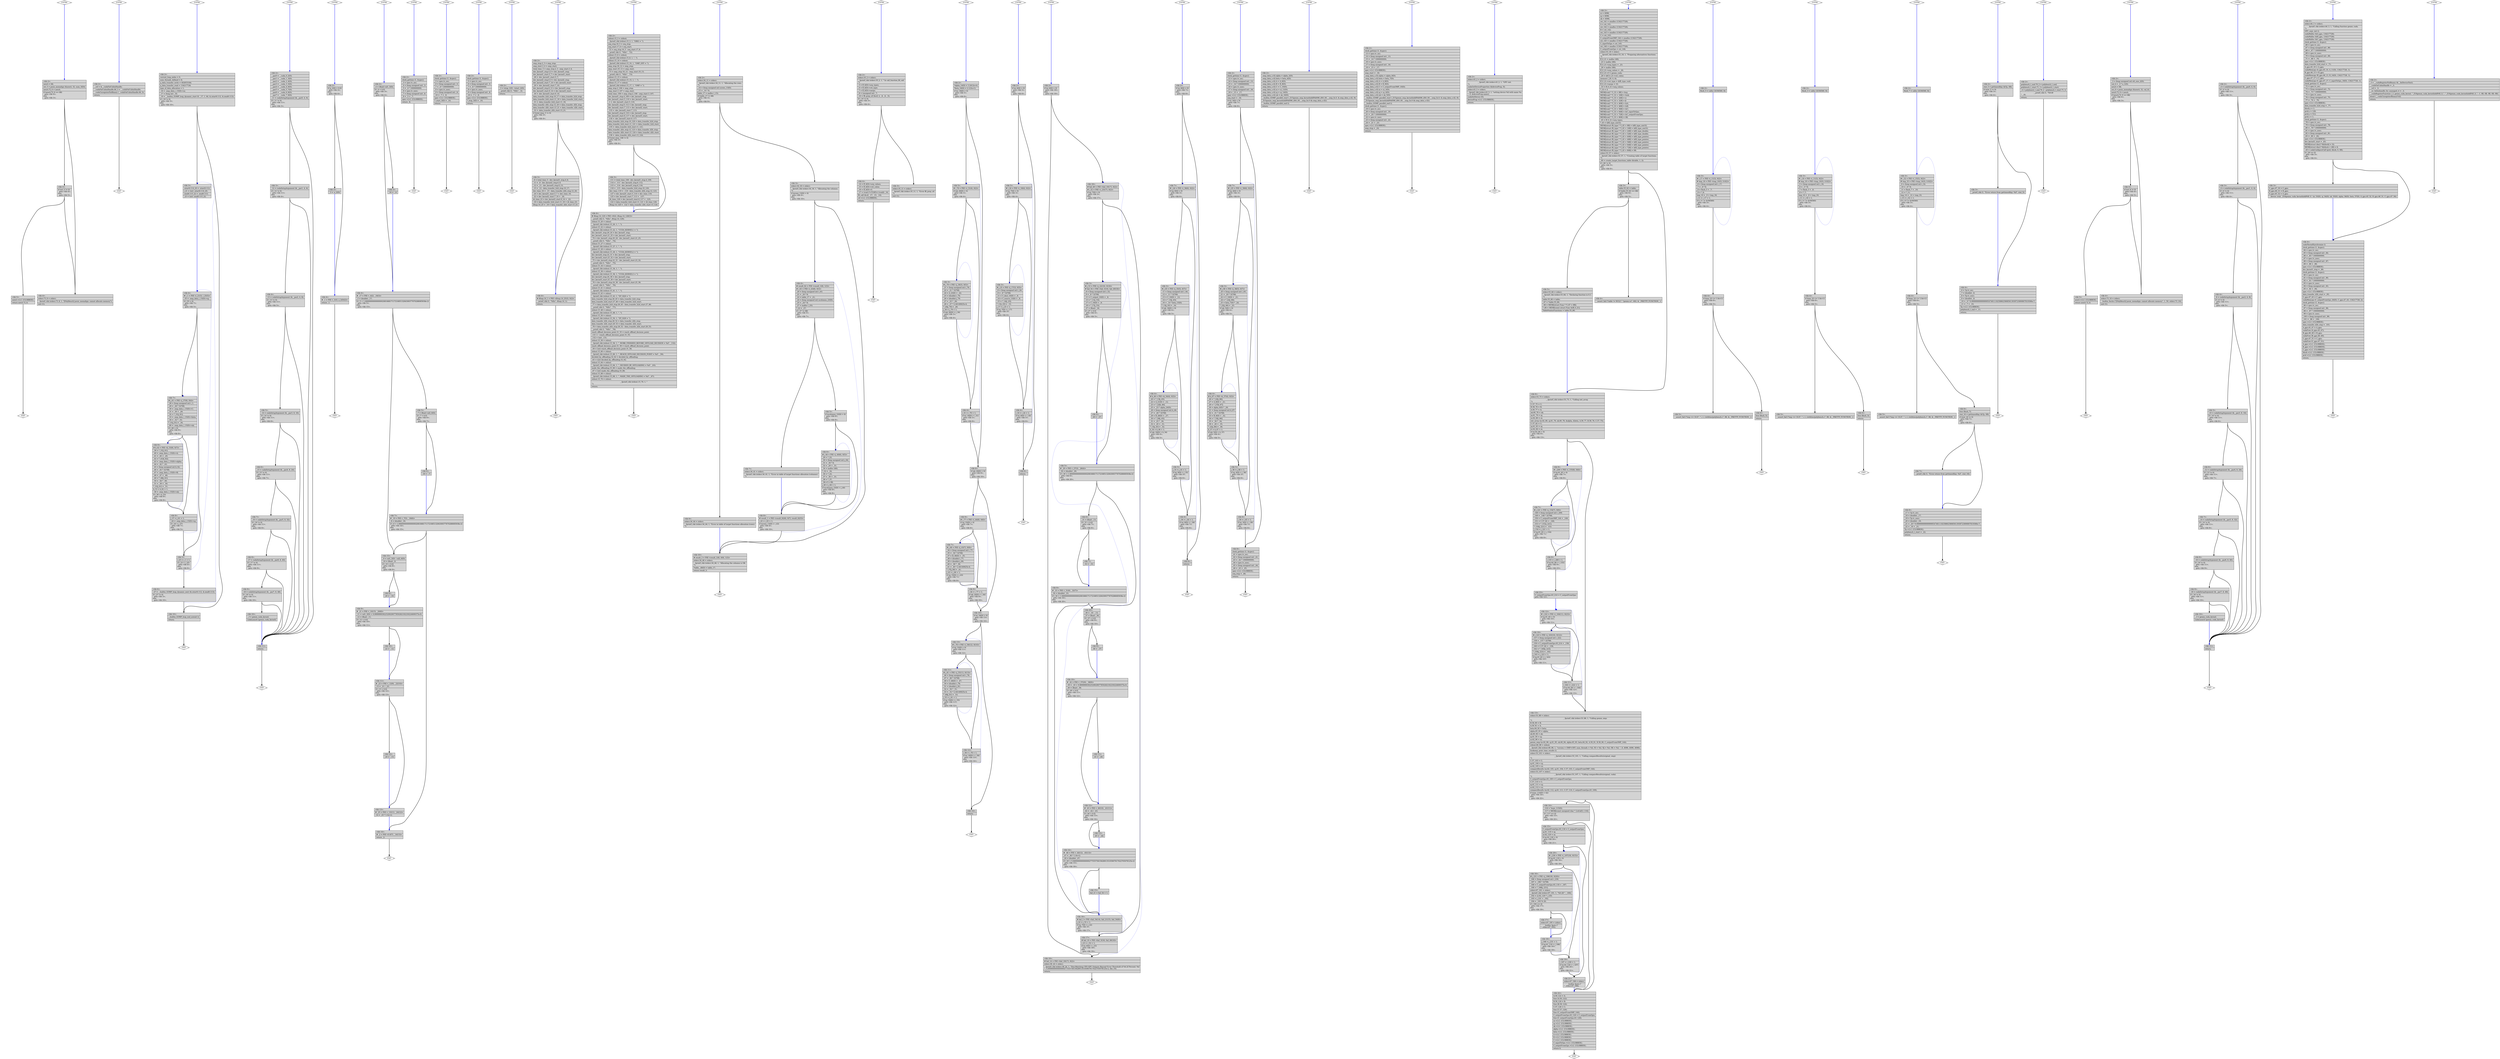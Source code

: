 digraph "tmpxft_00003394_00000000-14_gemm.ii.083t.forwprop3" {
overlap=false;
subgraph "void* xmalloc(size_t)" {
	color="black";
	label="void* xmalloc(size_t)";
	fn_3275_basic_block_1 [shape=Mdiamond,style=filled,fillcolor=white,label="EXIT"];

	fn_3275_basic_block_2 [shape=record,style=filled,fillcolor=lightgrey,label="{\<bb\ 2\>:\l\
|newA\ =\ 0B;\l\
|ret_5\ =\ posix_memalign\ (&newA,\ 32,\ num_3(D));\l\
|newA.72_6\ =\ newA;\l\
|if\ (newA.72_6\ ==\ 0B)\l\
\ \ goto\ \<bb\ 4\>;\l\
else\l\
\ \ goto\ \<bb\ 3\>;\l\
}"];

	fn_3275_basic_block_3 [shape=record,style=filled,fillcolor=lightgrey,label="{\<bb\ 3\>:\l\
|if\ (ret_5\ !=\ 0)\l\
\ \ goto\ \<bb\ 4\>;\l\
else\l\
\ \ goto\ \<bb\ 5\>;\l\
}"];

	fn_3275_basic_block_5 [shape=record,style=filled,fillcolor=lightgrey,label="{\<bb\ 5\>:\l\
|newA\ =\{v\}\ \{CLOBBER\};\l\
|return\ newA.72_6;\l\
}"];

	fn_3275_basic_block_4 [shape=record,style=filled,fillcolor=lightgrey,label="{\<bb\ 4\>:\l\
|stderr.73_8\ =\ stderr;\l\
|__fprintf_chk\ (stderr.73_8,\ 1,\ \"[PolyBench]\ posix_memalign:\ cannot\ allocate\ memory\");\l\
|exit\ (1);\l\
}"];

	fn_3275_basic_block_0 [shape=Mdiamond,style=filled,fillcolor=white,label="ENTRY"];

	fn_3275_basic_block_0:s -> fn_3275_basic_block_2:n [style="solid,bold",color=blue,weight=100,constraint=true];
	fn_3275_basic_block_2:s -> fn_3275_basic_block_4:n [style="solid,bold",color=black,weight=10,constraint=true];
	fn_3275_basic_block_2:s -> fn_3275_basic_block_3:n [style="solid,bold",color=black,weight=10,constraint=true];
	fn_3275_basic_block_3:s -> fn_3275_basic_block_4:n [style="solid,bold",color=black,weight=10,constraint=true];
	fn_3275_basic_block_3:s -> fn_3275_basic_block_5:n [style="solid,bold",color=black,weight=10,constraint=true];
	fn_3275_basic_block_5:s -> fn_3275_basic_block_1:n [style="solid,bold",color=black,weight=10,constraint=true];
	fn_3275_basic_block_0:s -> fn_3275_basic_block_1:n [style="invis",constraint=true];
}
subgraph "void __cudaUnregisterBinaryUtil()" {
	color="black";
	label="void __cudaUnregisterBinaryUtil()";
	fn_3279_basic_block_1 [shape=Mdiamond,style=filled,fillcolor=white,label="EXIT"];

	fn_3279_basic_block_2 [shape=record,style=filled,fillcolor=lightgrey,label="{\<bb\ 2\>:\l\
|__ref\ =\ &__cudaFatCubinHandle;\l\
|__cudaFatCubinHandle.84_3\ =\ __cudaFatCubinHandle;\l\
|__cudaUnregisterFatBinary\ (__cudaFatCubinHandle.84_3);\l\
|return;\l\
}"];

	fn_3279_basic_block_0 [shape=Mdiamond,style=filled,fillcolor=white,label="ENTRY"];

	fn_3279_basic_block_0:s -> fn_3279_basic_block_2:n [style="solid,bold",color=blue,weight=100,constraint=true];
	fn_3279_basic_block_2:s -> fn_3279_basic_block_1:n [style="solid,bold",color=black,weight=10,constraint=true];
	fn_3279_basic_block_0:s -> fn_3279_basic_block_1:n [style="invis",constraint=true];
}
subgraph "<built-in>" {
	color="black";
	label="<built-in>";
	fn_3306_basic_block_1 [shape=Mdiamond,style=filled,fillcolor=white,label="EXIT"];

	fn_3306_basic_block_2 [shape=record,style=filled,fillcolor=lightgrey,label="{\<bb\ 2\>:\l\
|current_loop_index\ =\ 0;\l\
|num_threads_defined\ =\ 8;\l\
|q_data_transfer_write\ =\ 402653184;\l\
|q_data_transfer_read\ =\ 134217728;\l\
|type_of_data_allocation\ =\ 1;\l\
|_16\ =\ .omp_data_i_15(D)-\>ni;\l\
|_17\ =\ (long\ int)\ _16;\l\
|_19\ =\ __builtin_GOMP_loop_dynamic_start\ (0,\ _17,\ 1,\ 64,\ &.istart0.112,\ &.iend0.113);\l\
|if\ (_19\ !=\ 0)\l\
\ \ goto\ \<bb\ 3\>;\l\
else\l\
\ \ goto\ \<bb\ 10\>;\l\
}"];

	fn_3306_basic_block_3 [shape=record,style=filled,fillcolor=lightgrey,label="{\<bb\ 3\>:\l\
|.istart0.114_20\ =\ .istart0.112;\l\
|i_21\ =\ (int)\ .istart0.114_20;\l\
|.iend0.115_22\ =\ .iend0.113;\l\
|_23\ =\ (int)\ .iend0.115_22;\l\
}"];

	fn_3306_basic_block_4 [shape=record,style=filled,fillcolor=lightgrey,label="{\<bb\ 4\>:\l\
|#\ i_1\ =\ PHI\ \<i_21(3),\ i_25(5)\>\l\
|_55\ =\ .omp_data_i_15(D)-\>nj;\l\
|if\ (_55\ \>\ 0)\l\
\ \ goto\ \<bb\ 7\>;\l\
else\l\
\ \ goto\ \<bb\ 5\>;\l\
}"];

	fn_3306_basic_block_7 [shape=record,style=filled,fillcolor=lightgrey,label="{\<bb\ 7\>:\l\
|#\ j_61\ =\ PHI\ \<j_37(8),\ 0(4)\>\l\
|_28\ =\ (long\ unsigned\ int)\ i_1;\l\
|_29\ =\ _28\ *\ 32768;\l\
|_30\ =\ .omp_data_i_15(D)-\>C;\l\
|_31\ =\ _30\ +\ _29;\l\
|_32\ =\ *_31[j_61];\l\
|_33\ =\ .omp_data_i_15(D)-\>beta;\l\
|_34\ =\ _32\ *\ _33;\l\
|*_31[j_61]\ =\ _34;\l\
|_60\ =\ .omp_data_i_15(D)-\>nk;\l\
|if\ (_60\ \>\ 0)\l\
\ \ goto\ \<bb\ 9\>;\l\
else\l\
\ \ goto\ \<bb\ 8\>;\l\
}"];

	fn_3306_basic_block_9 [shape=record,style=filled,fillcolor=lightgrey,label="{\<bb\ 9\>:\l\
|#\ k_62\ =\ PHI\ \<k_53(9),\ 0(7)\>\l\
|_39\ =\ *_31[j_61];\l\
|_40\ =\ .omp_data_i_15(D)-\>A;\l\
|_41\ =\ _40\ +\ _29;\l\
|_42\ =\ *_41[k_62];\l\
|_43\ =\ .omp_data_i_15(D)-\>alpha;\l\
|_44\ =\ _42\ *\ _43;\l\
|_45\ =\ (long\ unsigned\ int)\ k_62;\l\
|_46\ =\ _45\ *\ 32768;\l\
|_47\ =\ .omp_data_i_15(D)-\>B;\l\
|_48\ =\ _47\ +\ _46;\l\
|_49\ =\ *_48[j_61];\l\
|_50\ =\ _44\ *\ _49;\l\
|_51\ =\ _39\ +\ _50;\l\
|*_31[j_61]\ =\ _51;\l\
|k_53\ =\ k_62\ +\ 1;\l\
|_36\ =\ .omp_data_i_15(D)-\>nk;\l\
|if\ (_36\ \>\ k_53)\l\
\ \ goto\ \<bb\ 9\>;\l\
else\l\
\ \ goto\ \<bb\ 8\>;\l\
}"];

	fn_3306_basic_block_8 [shape=record,style=filled,fillcolor=lightgrey,label="{\<bb\ 8\>:\l\
|j_37\ =\ j_61\ +\ 1;\l\
|_24\ =\ .omp_data_i_15(D)-\>nj;\l\
|if\ (_24\ \>\ j_37)\l\
\ \ goto\ \<bb\ 7\>;\l\
else\l\
\ \ goto\ \<bb\ 5\>;\l\
}"];

	fn_3306_basic_block_5 [shape=record,style=filled,fillcolor=lightgrey,label="{\<bb\ 5\>:\l\
|i_25\ =\ i_1\ +\ 1;\l\
|if\ (_23\ \>\ i_25)\l\
\ \ goto\ \<bb\ 4\>;\l\
else\l\
\ \ goto\ \<bb\ 6\>;\l\
}"];

	fn_3306_basic_block_6 [shape=record,style=filled,fillcolor=lightgrey,label="{\<bb\ 6\>:\l\
|_27\ =\ __builtin_GOMP_loop_dynamic_next\ (&.istart0.112,\ &.iend0.113);\l\
|if\ (_27\ !=\ 0)\l\
\ \ goto\ \<bb\ 3\>;\l\
else\l\
\ \ goto\ \<bb\ 10\>;\l\
}"];

	fn_3306_basic_block_10 [shape=record,style=filled,fillcolor=lightgrey,label="{\<bb\ 10\>:\l\
|__builtin_GOMP_loop_end_nowait\ ();\l\
|return;\l\
}"];

	fn_3306_basic_block_0 [shape=Mdiamond,style=filled,fillcolor=white,label="ENTRY"];

	fn_3306_basic_block_0:s -> fn_3306_basic_block_2:n [style="solid,bold",color=blue,weight=100,constraint=true];
	fn_3306_basic_block_2:s -> fn_3306_basic_block_3:n [style="solid,bold",color=black,weight=10,constraint=true];
	fn_3306_basic_block_2:s -> fn_3306_basic_block_10:n [style="solid,bold",color=black,weight=10,constraint=true];
	fn_3306_basic_block_3:s -> fn_3306_basic_block_4:n [style="solid,bold",color=blue,weight=100,constraint=true];
	fn_3306_basic_block_4:s -> fn_3306_basic_block_7:n [style="solid,bold",color=black,weight=10,constraint=true];
	fn_3306_basic_block_4:s -> fn_3306_basic_block_5:n [style="solid,bold",color=black,weight=10,constraint=true];
	fn_3306_basic_block_5:s -> fn_3306_basic_block_4:n [style="dotted,bold",color=blue,weight=10,constraint=false];
	fn_3306_basic_block_5:s -> fn_3306_basic_block_6:n [style="solid,bold",color=black,weight=10,constraint=true];
	fn_3306_basic_block_6:s -> fn_3306_basic_block_10:n [style="solid,bold",color=black,weight=10,constraint=true];
	fn_3306_basic_block_6:s -> fn_3306_basic_block_3:n [style="dotted,bold",color=blue,weight=10,constraint=false];
	fn_3306_basic_block_7:s -> fn_3306_basic_block_9:n [style="solid,bold",color=black,weight=10,constraint=true];
	fn_3306_basic_block_7:s -> fn_3306_basic_block_8:n [style="solid,bold",color=black,weight=10,constraint=true];
	fn_3306_basic_block_8:s -> fn_3306_basic_block_7:n [style="dotted,bold",color=blue,weight=10,constraint=false];
	fn_3306_basic_block_8:s -> fn_3306_basic_block_5:n [style="solid,bold",color=black,weight=10,constraint=true];
	fn_3306_basic_block_9:s -> fn_3306_basic_block_9:n [style="dotted,bold",color=blue,weight=10,constraint=false];
	fn_3306_basic_block_9:s -> fn_3306_basic_block_8:n [style="solid,bold",color=black,weight=10,constraint=true];
	fn_3306_basic_block_10:s -> fn_3306_basic_block_1:n [style="solid,bold",color=black,weight=10,constraint=true];
	fn_3306_basic_block_0:s -> fn_3306_basic_block_1:n [style="invis",constraint=true];
}
subgraph "void gemm_cuda_kernel(int, int, int, double, double, double*, double*, double*)" {
	color="black";
	label="void gemm_cuda_kernel(int, int, int, double, double, double*, double*, double*)";
	fn_3302_basic_block_1 [shape=Mdiamond,style=filled,fillcolor=white,label="EXIT"];

	fn_3302_basic_block_2 [shape=record,style=filled,fillcolor=lightgrey,label="{\<bb\ 2\>:\l\
|__par0\ =\ __cuda_0_2(D);\l\
|__par1\ =\ __cuda_1_3(D);\l\
|__par2\ =\ __cuda_2_4(D);\l\
|__par3\ =\ __cuda_3_5(D);\l\
|__par4\ =\ __cuda_4_6(D);\l\
|__par5\ =\ __cuda_5_7(D);\l\
|__par6\ =\ __cuda_6_8(D);\l\
|__par7\ =\ __cuda_7_9(D);\l\
|_11\ =\ cudaSetupArgument\ (&__par0,\ 4,\ 0);\l\
|if\ (_11\ !=\ 0)\l\
\ \ goto\ \<bb\ 11\>;\l\
else\l\
\ \ goto\ \<bb\ 3\>;\l\
}"];

	fn_3302_basic_block_3 [shape=record,style=filled,fillcolor=lightgrey,label="{\<bb\ 3\>:\l\
|_12\ =\ cudaSetupArgument\ (&__par1,\ 4,\ 4);\l\
|if\ (_12\ !=\ 0)\l\
\ \ goto\ \<bb\ 11\>;\l\
else\l\
\ \ goto\ \<bb\ 4\>;\l\
}"];

	fn_3302_basic_block_4 [shape=record,style=filled,fillcolor=lightgrey,label="{\<bb\ 4\>:\l\
|_13\ =\ cudaSetupArgument\ (&__par2,\ 4,\ 8);\l\
|if\ (_13\ !=\ 0)\l\
\ \ goto\ \<bb\ 11\>;\l\
else\l\
\ \ goto\ \<bb\ 5\>;\l\
}"];

	fn_3302_basic_block_5 [shape=record,style=filled,fillcolor=lightgrey,label="{\<bb\ 5\>:\l\
|_14\ =\ cudaSetupArgument\ (&__par3,\ 8,\ 16);\l\
|if\ (_14\ !=\ 0)\l\
\ \ goto\ \<bb\ 11\>;\l\
else\l\
\ \ goto\ \<bb\ 6\>;\l\
}"];

	fn_3302_basic_block_6 [shape=record,style=filled,fillcolor=lightgrey,label="{\<bb\ 6\>:\l\
|_15\ =\ cudaSetupArgument\ (&__par4,\ 8,\ 24);\l\
|if\ (_15\ !=\ 0)\l\
\ \ goto\ \<bb\ 11\>;\l\
else\l\
\ \ goto\ \<bb\ 7\>;\l\
}"];

	fn_3302_basic_block_7 [shape=record,style=filled,fillcolor=lightgrey,label="{\<bb\ 7\>:\l\
|_16\ =\ cudaSetupArgument\ (&__par5,\ 8,\ 32);\l\
|if\ (_16\ !=\ 0)\l\
\ \ goto\ \<bb\ 11\>;\l\
else\l\
\ \ goto\ \<bb\ 8\>;\l\
}"];

	fn_3302_basic_block_8 [shape=record,style=filled,fillcolor=lightgrey,label="{\<bb\ 8\>:\l\
|_17\ =\ cudaSetupArgument\ (&__par6,\ 8,\ 40);\l\
|if\ (_17\ !=\ 0)\l\
\ \ goto\ \<bb\ 11\>;\l\
else\l\
\ \ goto\ \<bb\ 9\>;\l\
}"];

	fn_3302_basic_block_9 [shape=record,style=filled,fillcolor=lightgrey,label="{\<bb\ 9\>:\l\
|_18\ =\ cudaSetupArgument\ (&__par7,\ 8,\ 48);\l\
|if\ (_18\ !=\ 0)\l\
\ \ goto\ \<bb\ 11\>;\l\
else\l\
\ \ goto\ \<bb\ 10\>;\l\
}"];

	fn_3302_basic_block_10 [shape=record,style=filled,fillcolor=lightgrey,label="{\<bb\ 10\>:\l\
|__f\ =\ gemm_cuda_kernel;\l\
|cudaLaunch\ (gemm_cuda_kernel);\l\
}"];

	fn_3302_basic_block_11 [shape=record,style=filled,fillcolor=lightgrey,label="{\<bb\ 11\>:\l\
|return;\l\
}"];

	fn_3302_basic_block_0 [shape=Mdiamond,style=filled,fillcolor=white,label="ENTRY"];

	fn_3302_basic_block_0:s -> fn_3302_basic_block_2:n [style="solid,bold",color=blue,weight=100,constraint=true];
	fn_3302_basic_block_2:s -> fn_3302_basic_block_11:n [style="solid,bold",color=black,weight=10,constraint=true];
	fn_3302_basic_block_2:s -> fn_3302_basic_block_3:n [style="solid,bold",color=black,weight=10,constraint=true];
	fn_3302_basic_block_3:s -> fn_3302_basic_block_11:n [style="solid,bold",color=black,weight=10,constraint=true];
	fn_3302_basic_block_3:s -> fn_3302_basic_block_4:n [style="solid,bold",color=black,weight=10,constraint=true];
	fn_3302_basic_block_4:s -> fn_3302_basic_block_11:n [style="solid,bold",color=black,weight=10,constraint=true];
	fn_3302_basic_block_4:s -> fn_3302_basic_block_5:n [style="solid,bold",color=black,weight=10,constraint=true];
	fn_3302_basic_block_5:s -> fn_3302_basic_block_11:n [style="solid,bold",color=black,weight=10,constraint=true];
	fn_3302_basic_block_5:s -> fn_3302_basic_block_6:n [style="solid,bold",color=black,weight=10,constraint=true];
	fn_3302_basic_block_6:s -> fn_3302_basic_block_11:n [style="solid,bold",color=black,weight=10,constraint=true];
	fn_3302_basic_block_6:s -> fn_3302_basic_block_7:n [style="solid,bold",color=black,weight=10,constraint=true];
	fn_3302_basic_block_7:s -> fn_3302_basic_block_11:n [style="solid,bold",color=black,weight=10,constraint=true];
	fn_3302_basic_block_7:s -> fn_3302_basic_block_8:n [style="solid,bold",color=black,weight=10,constraint=true];
	fn_3302_basic_block_8:s -> fn_3302_basic_block_11:n [style="solid,bold",color=black,weight=10,constraint=true];
	fn_3302_basic_block_8:s -> fn_3302_basic_block_9:n [style="solid,bold",color=black,weight=10,constraint=true];
	fn_3302_basic_block_9:s -> fn_3302_basic_block_11:n [style="solid,bold",color=black,weight=10,constraint=true];
	fn_3302_basic_block_9:s -> fn_3302_basic_block_10:n [style="solid,bold",color=black,weight=10,constraint=true];
	fn_3302_basic_block_10:s -> fn_3302_basic_block_11:n [style="solid,bold",color=blue,weight=100,constraint=true];
	fn_3302_basic_block_11:s -> fn_3302_basic_block_1:n [style="solid,bold",color=black,weight=10,constraint=true];
	fn_3302_basic_block_0:s -> fn_3302_basic_block_1:n [style="invis",constraint=true];
}
subgraph "float absVal(float)" {
	color="black";
	label="float absVal(float)";
	fn_3240_basic_block_1 [shape=Mdiamond,style=filled,fillcolor=white,label="EXIT"];

	fn_3240_basic_block_2 [shape=record,style=filled,fillcolor=lightgrey,label="{\<bb\ 2\>:\l\
|if\ (a_2(D)\ \<\ 0.0)\l\
\ \ goto\ \<bb\ 3\>;\l\
else\l\
\ \ goto\ \<bb\ 4\>;\l\
}"];

	fn_3240_basic_block_3 [shape=record,style=filled,fillcolor=lightgrey,label="{\<bb\ 3\>:\l\
|_3\ =\ -a_2(D);\l\
}"];

	fn_3240_basic_block_4 [shape=record,style=filled,fillcolor=lightgrey,label="{\<bb\ 4\>:\l\
|#\ _1\ =\ PHI\ \<_3(3),\ a_2(D)(2)\>\l\
|return\ _1;\l\
}"];

	fn_3240_basic_block_0 [shape=Mdiamond,style=filled,fillcolor=white,label="ENTRY"];

	fn_3240_basic_block_0:s -> fn_3240_basic_block_2:n [style="solid,bold",color=blue,weight=100,constraint=true];
	fn_3240_basic_block_2:s -> fn_3240_basic_block_3:n [style="solid,bold",color=black,weight=10,constraint=true];
	fn_3240_basic_block_2:s -> fn_3240_basic_block_4:n [style="solid,bold",color=black,weight=10,constraint=true];
	fn_3240_basic_block_3:s -> fn_3240_basic_block_4:n [style="solid,bold",color=blue,weight=100,constraint=true];
	fn_3240_basic_block_4:s -> fn_3240_basic_block_1:n [style="solid,bold",color=black,weight=10,constraint=true];
	fn_3240_basic_block_0:s -> fn_3240_basic_block_1:n [style="invis",constraint=true];
}
subgraph "float percentDiff(double, double)" {
	color="black";
	label="float percentDiff(double, double)";
	fn_3241_basic_block_1 [shape=Mdiamond,style=filled,fillcolor=white,label="EXIT"];

	fn_3241_basic_block_2 [shape=record,style=filled,fillcolor=lightgrey,label="{\<bb\ 2\>:\l\
|_4\ =\ (float)\ val1_3(D);\l\
|if\ (_4\ \<\ 0.0)\l\
\ \ goto\ \<bb\ 3\>;\l\
else\l\
\ \ goto\ \<bb\ 4\>;\l\
}"];

	fn_3241_basic_block_3 [shape=record,style=filled,fillcolor=lightgrey,label="{\<bb\ 3\>:\l\
|_16\ =\ -_4;\l\
}"];

	fn_3241_basic_block_4 [shape=record,style=filled,fillcolor=lightgrey,label="{\<bb\ 4\>:\l\
|#\ _17\ =\ PHI\ \<_4(2),\ _16(3)\>\l\
|_5\ =\ (double)\ _17;\l\
|if\ (_5\ \<\ 1.00000000000000002081668171172168513294309377670288085938e-2)\l\
\ \ goto\ \<bb\ 5\>;\l\
else\l\
\ \ goto\ \<bb\ 15\>;\l\
}"];

	fn_3241_basic_block_5 [shape=record,style=filled,fillcolor=lightgrey,label="{\<bb\ 5\>:\l\
|_7\ =\ (float)\ val2_6(D);\l\
|if\ (_7\ \<\ 0.0)\l\
\ \ goto\ \<bb\ 6\>;\l\
else\l\
\ \ goto\ \<bb\ 7\>;\l\
}"];

	fn_3241_basic_block_6 [shape=record,style=filled,fillcolor=lightgrey,label="{\<bb\ 6\>:\l\
|_18\ =\ -_7;\l\
}"];

	fn_3241_basic_block_7 [shape=record,style=filled,fillcolor=lightgrey,label="{\<bb\ 7\>:\l\
|#\ _19\ =\ PHI\ \<_7(5),\ _18(6)\>\l\
|_8\ =\ (double)\ _19;\l\
|if\ (_8\ \<\ 1.00000000000000002081668171172168513294309377670288085938e-2)\l\
\ \ goto\ \<bb\ 14\>;\l\
else\l\
\ \ goto\ \<bb\ 15\>;\l\
}"];

	fn_3241_basic_block_15 [shape=record,style=filled,fillcolor=lightgrey,label="{\<bb\ 15\>:\l\
|_9\ =\ val1_3(D)\ -\ val2_6(D);\l\
|_10\ =\ (float)\ _9;\l\
|if\ (_10\ \<\ 0.0)\l\
\ \ goto\ \<bb\ 8\>;\l\
else\l\
\ \ goto\ \<bb\ 9\>;\l\
}"];

	fn_3241_basic_block_8 [shape=record,style=filled,fillcolor=lightgrey,label="{\<bb\ 8\>:\l\
|_20\ =\ -_10;\l\
}"];

	fn_3241_basic_block_9 [shape=record,style=filled,fillcolor=lightgrey,label="{\<bb\ 9\>:\l\
|#\ _21\ =\ PHI\ \<_10(15),\ _20(8)\>\l\
|_11\ =\ val1_3(D)\ +\ 9.99999993922529029077850282192230224609375e-9;\l\
|_12\ =\ (float)\ _11;\l\
|if\ (_12\ \<\ 0.0)\l\
\ \ goto\ \<bb\ 10\>;\l\
else\l\
\ \ goto\ \<bb\ 11\>;\l\
}"];

	fn_3241_basic_block_10 [shape=record,style=filled,fillcolor=lightgrey,label="{\<bb\ 10\>:\l\
|_22\ =\ -_12;\l\
}"];

	fn_3241_basic_block_11 [shape=record,style=filled,fillcolor=lightgrey,label="{\<bb\ 11\>:\l\
|#\ _23\ =\ PHI\ \<_12(9),\ _22(10)\>\l\
|_13\ =\ _21\ /\ _23;\l\
|if\ (_13\ \<\ 0.0)\l\
\ \ goto\ \<bb\ 12\>;\l\
else\l\
\ \ goto\ \<bb\ 13\>;\l\
}"];

	fn_3241_basic_block_12 [shape=record,style=filled,fillcolor=lightgrey,label="{\<bb\ 12\>:\l\
|_24\ =\ -_13;\l\
}"];

	fn_3241_basic_block_13 [shape=record,style=filled,fillcolor=lightgrey,label="{\<bb\ 13\>:\l\
|#\ _25\ =\ PHI\ \<_13(11),\ _24(12)\>\l\
|_14\ =\ _25\ *\ 1.0e+2;\l\
}"];

	fn_3241_basic_block_14 [shape=record,style=filled,fillcolor=lightgrey,label="{\<bb\ 14\>:\l\
|#\ _2\ =\ PHI\ \<0.0(7),\ _14(13)\>\l\
|return\ _2;\l\
}"];

	fn_3241_basic_block_0 [shape=Mdiamond,style=filled,fillcolor=white,label="ENTRY"];

	fn_3241_basic_block_0:s -> fn_3241_basic_block_2:n [style="solid,bold",color=blue,weight=100,constraint=true];
	fn_3241_basic_block_2:s -> fn_3241_basic_block_3:n [style="solid,bold",color=black,weight=10,constraint=true];
	fn_3241_basic_block_2:s -> fn_3241_basic_block_4:n [style="solid,bold",color=black,weight=10,constraint=true];
	fn_3241_basic_block_3:s -> fn_3241_basic_block_4:n [style="solid,bold",color=blue,weight=100,constraint=true];
	fn_3241_basic_block_4:s -> fn_3241_basic_block_5:n [style="solid,bold",color=black,weight=10,constraint=true];
	fn_3241_basic_block_4:s -> fn_3241_basic_block_15:n [style="solid,bold",color=black,weight=10,constraint=true];
	fn_3241_basic_block_5:s -> fn_3241_basic_block_6:n [style="solid,bold",color=black,weight=10,constraint=true];
	fn_3241_basic_block_5:s -> fn_3241_basic_block_7:n [style="solid,bold",color=black,weight=10,constraint=true];
	fn_3241_basic_block_6:s -> fn_3241_basic_block_7:n [style="solid,bold",color=blue,weight=100,constraint=true];
	fn_3241_basic_block_7:s -> fn_3241_basic_block_14:n [style="solid,bold",color=black,weight=10,constraint=true];
	fn_3241_basic_block_7:s -> fn_3241_basic_block_15:n [style="solid,bold",color=black,weight=10,constraint=true];
	fn_3241_basic_block_8:s -> fn_3241_basic_block_9:n [style="solid,bold",color=blue,weight=100,constraint=true];
	fn_3241_basic_block_9:s -> fn_3241_basic_block_10:n [style="solid,bold",color=black,weight=10,constraint=true];
	fn_3241_basic_block_9:s -> fn_3241_basic_block_11:n [style="solid,bold",color=black,weight=10,constraint=true];
	fn_3241_basic_block_10:s -> fn_3241_basic_block_11:n [style="solid,bold",color=blue,weight=100,constraint=true];
	fn_3241_basic_block_11:s -> fn_3241_basic_block_12:n [style="solid,bold",color=black,weight=10,constraint=true];
	fn_3241_basic_block_11:s -> fn_3241_basic_block_13:n [style="solid,bold",color=black,weight=10,constraint=true];
	fn_3241_basic_block_12:s -> fn_3241_basic_block_13:n [style="solid,bold",color=blue,weight=100,constraint=true];
	fn_3241_basic_block_13:s -> fn_3241_basic_block_14:n [style="solid,bold",color=blue,weight=100,constraint=true];
	fn_3241_basic_block_14:s -> fn_3241_basic_block_1:n [style="solid,bold",color=black,weight=10,constraint=true];
	fn_3241_basic_block_15:s -> fn_3241_basic_block_8:n [style="solid,bold",color=black,weight=10,constraint=true];
	fn_3241_basic_block_15:s -> fn_3241_basic_block_9:n [style="solid,bold",color=black,weight=10,constraint=true];
	fn_3241_basic_block_0:s -> fn_3241_basic_block_1:n [style="invis",constraint=true];
}
subgraph "uint64_t get_time()" {
	color="black";
	label="uint64_t get_time()";
	fn_3246_basic_block_1 [shape=Mdiamond,style=filled,fillcolor=white,label="EXIT"];

	fn_3246_basic_block_2 [shape=record,style=filled,fillcolor=lightgrey,label="{\<bb\ 2\>:\l\
|clock_gettime\ (1,\ &spec);\l\
|_3\ =\ spec.tv_sec;\l\
|_4\ =\ (long\ unsigned\ int)\ _3;\l\
|_5\ =\ _4\ *\ 1000000000;\l\
|_6\ =\ spec.tv_nsec;\l\
|_7\ =\ (long\ unsigned\ int)\ _6;\l\
|_8\ =\ _5\ +\ _7;\l\
|spec\ =\{v\}\ \{CLOBBER\};\l\
|return\ _8;\l\
}"];

	fn_3246_basic_block_0 [shape=Mdiamond,style=filled,fillcolor=white,label="ENTRY"];

	fn_3246_basic_block_0:s -> fn_3246_basic_block_2:n [style="solid,bold",color=blue,weight=100,constraint=true];
	fn_3246_basic_block_2:s -> fn_3246_basic_block_1:n [style="solid,bold",color=black,weight=10,constraint=true];
	fn_3246_basic_block_0:s -> fn_3246_basic_block_1:n [style="invis",constraint=true];
}
subgraph "void hookomp_timing_start(uint64_t*)" {
	color="black";
	label="void hookomp_timing_start(uint64_t*)";
	fn_3247_basic_block_1 [shape=Mdiamond,style=filled,fillcolor=white,label="EXIT"];

	fn_3247_basic_block_2 [shape=record,style=filled,fillcolor=lightgrey,label="{\<bb\ 2\>:\l\
|clock_gettime\ (1,\ &spec);\l\
|_5\ =\ spec.tv_sec;\l\
|_6\ =\ (long\ unsigned\ int)\ _5;\l\
|_7\ =\ _6\ *\ 1000000000;\l\
|_8\ =\ spec.tv_nsec;\l\
|_9\ =\ (long\ unsigned\ int)\ _8;\l\
|_10\ =\ _7\ +\ _9;\l\
|spec\ =\{v\}\ \{CLOBBER\};\l\
|*_start_3(D)\ =\ _10;\l\
|return;\l\
}"];

	fn_3247_basic_block_0 [shape=Mdiamond,style=filled,fillcolor=white,label="ENTRY"];

	fn_3247_basic_block_0:s -> fn_3247_basic_block_2:n [style="solid,bold",color=blue,weight=100,constraint=true];
	fn_3247_basic_block_2:s -> fn_3247_basic_block_1:n [style="solid,bold",color=black,weight=10,constraint=true];
	fn_3247_basic_block_0:s -> fn_3247_basic_block_1:n [style="invis",constraint=true];
}
subgraph "void hookomp_timing_stop(uint64_t*)" {
	color="black";
	label="void hookomp_timing_stop(uint64_t*)";
	fn_3248_basic_block_1 [shape=Mdiamond,style=filled,fillcolor=white,label="EXIT"];

	fn_3248_basic_block_2 [shape=record,style=filled,fillcolor=lightgrey,label="{\<bb\ 2\>:\l\
|clock_gettime\ (1,\ &spec);\l\
|_5\ =\ spec.tv_sec;\l\
|_6\ =\ (long\ unsigned\ int)\ _5;\l\
|_7\ =\ _6\ *\ 1000000000;\l\
|_8\ =\ spec.tv_nsec;\l\
|_9\ =\ (long\ unsigned\ int)\ _8;\l\
|_10\ =\ _7\ +\ _9;\l\
|spec\ =\{v\}\ \{CLOBBER\};\l\
|*_stop_3(D)\ =\ _10;\l\
|return;\l\
}"];

	fn_3248_basic_block_0 [shape=Mdiamond,style=filled,fillcolor=white,label="ENTRY"];

	fn_3248_basic_block_0:s -> fn_3248_basic_block_2:n [style="solid,bold",color=blue,weight=100,constraint=true];
	fn_3248_basic_block_2:s -> fn_3248_basic_block_1:n [style="solid,bold",color=black,weight=10,constraint=true];
	fn_3248_basic_block_0:s -> fn_3248_basic_block_1:n [style="invis",constraint=true];
}
subgraph "void hookomp_timing_print(uint64_t, uint64_t)" {
	color="black";
	label="void hookomp_timing_print(uint64_t, uint64_t)";
	fn_3249_basic_block_1 [shape=Mdiamond,style=filled,fillcolor=white,label="EXIT"];

	fn_3249_basic_block_2 [shape=record,style=filled,fillcolor=lightgrey,label="{\<bb\ 2\>:\l\
|_3\ =\ tstop_1(D)\ -\ tstart_2(D);\l\
|__printf_chk\ (1,\ \"%llu\",\ _3);\l\
|return;\l\
}"];

	fn_3249_basic_block_0 [shape=Mdiamond,style=filled,fillcolor=white,label="ENTRY"];

	fn_3249_basic_block_0:s -> fn_3249_basic_block_2:n [style="solid,bold",color=blue,weight=100,constraint=true];
	fn_3249_basic_block_2:s -> fn_3249_basic_block_1:n [style="solid,bold",color=black,weight=10,constraint=true];
	fn_3249_basic_block_0:s -> fn_3249_basic_block_1:n [style="invis",constraint=true];
}
subgraph "void hookomp_timing_print_without_dev()" {
	color="black";
	label="void hookomp_timing_print_without_dev()";
	fn_3250_basic_block_1 [shape=Mdiamond,style=filled,fillcolor=white,label="EXIT"];

	fn_3250_basic_block_2 [shape=record,style=filled,fillcolor=lightgrey,label="{\<bb\ 2\>:\l\
|omp_stop.2_3\ =\ omp_stop;\l\
|omp_start.3_4\ =\ omp_start;\l\
|total_time_5\ =\ omp_stop.2_3\ -\ omp_start.3_4;\l\
|dev_kernel1_stop.4_6\ =\ dev_kernel1_stop;\l\
|dev_kernel1_start.5_7\ =\ dev_kernel1_start;\l\
|_28\ =\ -dev_kernel1_start.5_7;\l\
|dev_kernel2_stop.6_9\ =\ dev_kernel2_stop;\l\
|dev_kernel2_start.7_10\ =\ dev_kernel2_start;\l\
|_29\ =\ -dev_kernel2_start.7_10;\l\
|dev_kernel3_stop.8_13\ =\ dev_kernel3_stop;\l\
|dev_kernel3_start.9_14\ =\ dev_kernel3_start;\l\
|_30\ =\ -dev_kernel3_start.9_14;\l\
|data_transfer_h2d_stop.10_17\ =\ data_transfer_h2d_stop;\l\
|data_transfer_h2d_start.11_18\ =\ data_transfer_h2d_start;\l\
|_31\ =\ -data_transfer_h2d_start.11_18;\l\
|data_transfer_d2h_stop.12_20\ =\ data_transfer_d2h_stop;\l\
|data_transfer_d2h_start.13_21\ =\ data_transfer_d2h_start;\l\
|_32\ =\ -data_transfer_d2h_start.13_21;\l\
|if\ (total_time_5\ !=\ 0)\l\
\ \ goto\ \<bb\ 3\>;\l\
else\l\
\ \ goto\ \<bb\ 4\>;\l\
}"];

	fn_3250_basic_block_3 [shape=record,style=filled,fillcolor=lightgrey,label="{\<bb\ 3\>:\l\
|_8\ =\ total_time_5\ -\ dev_kernel1_stop.4_6;\l\
|_11\ =\ _8\ -\ dev_kernel2_stop.6_9;\l\
|_12\ =\ _11\ -\ dev_kernel3_stop.8_13;\l\
|_15\ =\ _12\ -\ data_transfer_h2d_stop.10_17;\l\
|dev_time_16\ =\ _15\ -\ data_transfer_d2h_stop.12_20;\l\
|_24\ =\ dev_kernel1_start.5_7\ +\ dev_time_16;\l\
|_22\ =\ dev_kernel2_start.7_10\ +\ _24;\l\
|dt_time_23\ =\ dev_kernel3_start.9_14\ +\ _22;\l\
|_19\ =\ data_transfer_h2d_start.11_18\ +\ dt_time_23;\l\
|iftmp.14_25\ =\ _19\ +\ data_transfer_d2h_start.13_21;\l\
}"];

	fn_3250_basic_block_4 [shape=record,style=filled,fillcolor=lightgrey,label="{\<bb\ 4\>:\l\
|#\ iftmp.14_1\ =\ PHI\ \<iftmp.14_25(3),\ 0(2)\>\l\
|__printf_chk\ (1,\ \"%llu\",\ iftmp.14_1);\l\
|return;\l\
}"];

	fn_3250_basic_block_0 [shape=Mdiamond,style=filled,fillcolor=white,label="ENTRY"];

	fn_3250_basic_block_0:s -> fn_3250_basic_block_2:n [style="solid,bold",color=blue,weight=100,constraint=true];
	fn_3250_basic_block_2:s -> fn_3250_basic_block_3:n [style="solid,bold",color=black,weight=10,constraint=true];
	fn_3250_basic_block_2:s -> fn_3250_basic_block_4:n [style="solid,bold",color=black,weight=10,constraint=true];
	fn_3250_basic_block_3:s -> fn_3250_basic_block_4:n [style="solid,bold",color=blue,weight=100,constraint=true];
	fn_3250_basic_block_4:s -> fn_3250_basic_block_1:n [style="solid,bold",color=black,weight=10,constraint=true];
	fn_3250_basic_block_0:s -> fn_3250_basic_block_1:n [style="invis",constraint=true];
}
subgraph "void hookomp_print_time_results()" {
	color="black";
	label="void hookomp_print_time_results()";
	fn_3251_basic_block_1 [shape=Mdiamond,style=filled,fillcolor=white,label="EXIT"];

	fn_3251_basic_block_2 [shape=record,style=filled,fillcolor=lightgrey,label="{\<bb\ 2\>:\l\
|stdout.15_3\ =\ stdout;\l\
|__fprintf_chk\ (stdout.15_3,\ 1,\ \"ORIG\ =\ \");\l\
|seq_stop.16_5\ =\ seq_stop;\l\
|seq_start.17_6\ =\ seq_start;\l\
|_72\ =\ seq_stop.16_5\ -\ seq_start.17_6;\l\
|__printf_chk\ (1,\ \"%llu\",\ _72);\l\
|stdout.15_8\ =\ stdout;\l\
|__fprintf_chk\ (stdout.15_8,\ 1,\ \",\ \");\l\
|stdout.15_10\ =\ stdout;\l\
|__fprintf_chk\ (stdout.15_10,\ 1,\ \"OMP_OFF\ =\ \");\l\
|omp_stop.18_12\ =\ omp_stop;\l\
|omp_start.19_13\ =\ omp_start;\l\
|_73\ =\ omp_stop.18_12\ -\ omp_start.19_13;\l\
|__printf_chk\ (1,\ \"%llu\",\ _73);\l\
|stdout.15_15\ =\ stdout;\l\
|__fprintf_chk\ (stdout.15_15,\ 1,\ \",\ \");\l\
|stdout.15_17\ =\ stdout;\l\
|__fprintf_chk\ (stdout.15_17,\ 1,\ \"OMP\ =\ \");\l\
|omp_stop.2_106\ =\ omp_stop;\l\
|omp_start.3_107\ =\ omp_start;\l\
|total_time_108\ =\ omp_stop.2_106\ -\ omp_start.3_107;\l\
|dev_kernel1_stop.4_109\ =\ dev_kernel1_stop;\l\
|dev_kernel1_start.5_110\ =\ dev_kernel1_start;\l\
|_1\ =\ -dev_kernel1_start.5_110;\l\
|dev_kernel2_stop.6_112\ =\ dev_kernel2_stop;\l\
|dev_kernel2_start.7_113\ =\ dev_kernel2_start;\l\
|_133\ =\ -dev_kernel2_start.7_113;\l\
|dev_kernel3_stop.8_116\ =\ dev_kernel3_stop;\l\
|dev_kernel3_start.9_117\ =\ dev_kernel3_start;\l\
|_134\ =\ -dev_kernel3_start.9_117;\l\
|data_transfer_h2d_stop.10_120\ =\ data_transfer_h2d_stop;\l\
|data_transfer_h2d_start.11_121\ =\ data_transfer_h2d_start;\l\
|_135\ =\ -data_transfer_h2d_start.11_121;\l\
|data_transfer_d2h_stop.12_123\ =\ data_transfer_d2h_stop;\l\
|data_transfer_d2h_start.13_124\ =\ data_transfer_d2h_start;\l\
|_136\ =\ -data_transfer_d2h_start.13_124;\l\
|if\ (total_time_108\ !=\ 0)\l\
\ \ goto\ \<bb\ 3\>;\l\
else\l\
\ \ goto\ \<bb\ 4\>;\l\
}"];

	fn_3251_basic_block_3 [shape=record,style=filled,fillcolor=lightgrey,label="{\<bb\ 3\>:\l\
|_111\ =\ total_time_108\ -\ dev_kernel1_stop.4_109;\l\
|_114\ =\ _111\ -\ dev_kernel2_stop.6_112;\l\
|_115\ =\ _114\ -\ dev_kernel3_stop.8_116;\l\
|_118\ =\ _115\ -\ data_transfer_h2d_stop.10_120;\l\
|dev_time_119\ =\ _118\ -\ data_transfer_d2h_stop.12_123;\l\
|_127\ =\ dev_kernel1_start.5_110\ +\ dev_time_119;\l\
|_125\ =\ dev_kernel2_start.7_113\ +\ _127;\l\
|dt_time_126\ =\ dev_kernel3_start.9_117\ +\ _125;\l\
|_122\ =\ data_transfer_h2d_start.11_121\ +\ dt_time_126;\l\
|iftmp.14_128\ =\ _122\ +\ data_transfer_d2h_start.13_124;\l\
}"];

	fn_3251_basic_block_4 [shape=record,style=filled,fillcolor=lightgrey,label="{\<bb\ 4\>:\l\
|#\ iftmp.14_129\ =\ PHI\ \<0(2),\ iftmp.14_128(3)\>\l\
|__printf_chk\ (1,\ \"%llu\",\ iftmp.14_129);\l\
|stdout.15_20\ =\ stdout;\l\
|__fprintf_chk\ (stdout.15_20,\ 1,\ \",\ \");\l\
|stdout.15_22\ =\ stdout;\l\
|__fprintf_chk\ (stdout.15_22,\ 1,\ \"CUDA_KERNEL1\ =\ \");\l\
|dev_kernel1_stop.20_24\ =\ dev_kernel1_stop;\l\
|dev_kernel1_start.21_25\ =\ dev_kernel1_start;\l\
|_74\ =\ dev_kernel1_stop.20_24\ -\ dev_kernel1_start.21_25;\l\
|__printf_chk\ (1,\ \"%llu\",\ _74);\l\
|stdout.15_27\ =\ stdout;\l\
|__fprintf_chk\ (stdout.15_27,\ 1,\ \",\ \");\l\
|stdout.15_29\ =\ stdout;\l\
|__fprintf_chk\ (stdout.15_29,\ 1,\ \"CUDA_KERNEL2\ =\ \");\l\
|dev_kernel2_stop.22_31\ =\ dev_kernel2_stop;\l\
|dev_kernel2_start.23_32\ =\ dev_kernel2_start;\l\
|_75\ =\ dev_kernel2_stop.22_31\ -\ dev_kernel2_start.23_32;\l\
|__printf_chk\ (1,\ \"%llu\",\ _75);\l\
|stdout.15_34\ =\ stdout;\l\
|__fprintf_chk\ (stdout.15_34,\ 1,\ \",\ \");\l\
|stdout.15_36\ =\ stdout;\l\
|__fprintf_chk\ (stdout.15_36,\ 1,\ \"CUDA_KERNEL3\ =\ \");\l\
|dev_kernel3_stop.24_38\ =\ dev_kernel3_stop;\l\
|dev_kernel3_start.25_39\ =\ dev_kernel3_start;\l\
|_76\ =\ dev_kernel3_stop.24_38\ -\ dev_kernel3_start.25_39;\l\
|__printf_chk\ (1,\ \"%llu\",\ _76);\l\
|stdout.15_41\ =\ stdout;\l\
|__fprintf_chk\ (stdout.15_41,\ 1,\ \",\ \");\l\
|stdout.15_43\ =\ stdout;\l\
|__fprintf_chk\ (stdout.15_43,\ 1,\ \"DT_H2D\ =\ \");\l\
|data_transfer_h2d_stop.26_45\ =\ data_transfer_h2d_stop;\l\
|data_transfer_h2d_start.27_46\ =\ data_transfer_h2d_start;\l\
|_77\ =\ data_transfer_h2d_stop.26_45\ -\ data_transfer_h2d_start.27_46;\l\
|__printf_chk\ (1,\ \"%llu\",\ _77);\l\
|stdout.15_48\ =\ stdout;\l\
|__fprintf_chk\ (stdout.15_48,\ 1,\ \",\ \");\l\
|stdout.15_50\ =\ stdout;\l\
|__fprintf_chk\ (stdout.15_50,\ 1,\ \"DT_D2H\ =\ \");\l\
|data_transfer_d2h_stop.28_52\ =\ data_transfer_d2h_stop;\l\
|data_transfer_d2h_start.29_53\ =\ data_transfer_d2h_start;\l\
|_78\ =\ data_transfer_d2h_stop.28_52\ -\ data_transfer_d2h_start.29_53;\l\
|__printf_chk\ (1,\ \"%llu\",\ _78);\l\
|reach_offload_decision_point.31_55\ =\ reach_offload_decision_point;\l\
|_131\ =\ ~reach_offload_decision_point.31_55;\l\
|_132\ =\ (int)\ _131;\l\
|stdout.15_56\ =\ stdout;\l\
|__fprintf_chk\ (stdout.15_56,\ 1,\ \",\ WORK_FINISHED_BEFORE_OFFLOAD_DECISION\ =\ %d\",\ _132);\l\
|reach_offload_decision_point.31_58\ =\ reach_offload_decision_point;\l\
|_59\ =\ (int)\ reach_offload_decision_point.31_58;\l\
|stdout.15_60\ =\ stdout;\l\
|__fprintf_chk\ (stdout.15_60,\ 1,\ \",\ REACH_OFFLOAD_DECISION_POINT\ =\ %d\",\ _59);\l\
|decided_by_offloading.32_62\ =\ decided_by_offloading;\l\
|_63\ =\ (int)\ decided_by_offloading.32_62;\l\
|stdout.15_64\ =\ stdout;\l\
|__fprintf_chk\ (stdout.15_64,\ 1,\ \",\ DECIDED_BY_OFFLOADING\ =\ %d\",\ _63);\l\
|made_the_offloading.33_66\ =\ made_the_offloading;\l\
|_67\ =\ (int)\ made_the_offloading.33_66;\l\
|stdout.15_68\ =\ stdout;\l\
|__fprintf_chk\ (stdout.15_68,\ 1,\ \",\ MADE_THE_OFFLOADING\ =\ %d\",\ _67);\l\
|stdout.15_70\ =\ stdout;\l\
|__fprintf_chk\ (stdout.15_70,\ 1,\ \"\n\");\l\
|return;\l\
}"];

	fn_3251_basic_block_0 [shape=Mdiamond,style=filled,fillcolor=white,label="ENTRY"];

	fn_3251_basic_block_0:s -> fn_3251_basic_block_2:n [style="solid,bold",color=blue,weight=100,constraint=true];
	fn_3251_basic_block_2:s -> fn_3251_basic_block_3:n [style="solid,bold",color=black,weight=10,constraint=true];
	fn_3251_basic_block_2:s -> fn_3251_basic_block_4:n [style="solid,bold",color=black,weight=10,constraint=true];
	fn_3251_basic_block_3:s -> fn_3251_basic_block_4:n [style="solid,bold",color=blue,weight=100,constraint=true];
	fn_3251_basic_block_4:s -> fn_3251_basic_block_1:n [style="solid,bold",color=black,weight=10,constraint=true];
	fn_3251_basic_block_0:s -> fn_3251_basic_block_1:n [style="invis",constraint=true];
}
subgraph "bool create_target_functions_table(Func****, int, int)" {
	color="black";
	label="bool create_target_functions_table(Func****, int, int)";
	fn_3256_basic_block_1 [shape=Mdiamond,style=filled,fillcolor=white,label="EXIT"];

	fn_3256_basic_block_2 [shape=record,style=filled,fillcolor=lightgrey,label="{\<bb\ 2\>:\l\
|stderr.34_11\ =\ stderr;\l\
|__fprintf_chk\ (stderr.34_11,\ 1,\ \"Allocating\ the\ rows.\n\");\l\
|_14\ =\ (long\ unsigned\ int)\ nrows_13(D);\l\
|_15\ =\ _14\ *\ 8;\l\
|table_17\ =\ malloc\ (_15);\l\
|if\ (table_17\ !=\ 0B)\l\
\ \ goto\ \<bb\ 3\>;\l\
else\l\
\ \ goto\ \<bb\ 9\>;\l\
}"];

	fn_3256_basic_block_9 [shape=record,style=filled,fillcolor=lightgrey,label="{\<bb\ 9\>:\l\
|stderr.34_44\ =\ stderr;\l\
|__fprintf_chk\ (stderr.34_44,\ 1,\ \"Error\ in\ table\ of\ target\ functions\ allocation\ (rows).\n\");\l\
}"];

	fn_3256_basic_block_3 [shape=record,style=filled,fillcolor=lightgrey,label="{\<bb\ 3\>:\l\
|stderr.34_18\ =\ stderr;\l\
|__fprintf_chk\ (stderr.34_18,\ 1,\ \"Allocating\ the\ columns.\n\");\l\
|if\ (nrows_13(D)\ \>\ 0)\l\
\ \ goto\ \<bb\ 4\>;\l\
else\l\
\ \ goto\ \<bb\ 10\>;\l\
}"];

	fn_3256_basic_block_4 [shape=record,style=filled,fillcolor=lightgrey,label="{\<bb\ 4\>:\l\
|#\ result_62\ =\ PHI\ \<result_1(8),\ 1(3)\>\l\
|#\ i_63\ =\ PHI\ \<i_43(8),\ 0(3)\>\l\
|_20\ =\ (long\ unsigned\ int)\ i_63;\l\
|_21\ =\ _20\ *\ 8;\l\
|_22\ =\ table_17\ +\ _21;\l\
|_24\ =\ (long\ unsigned\ int)\ ncolumns_23(D);\l\
|_25\ =\ _24\ *\ 8;\l\
|_27\ =\ malloc\ (_25);\l\
|*_22\ =\ _27;\l\
|if\ (_27\ !=\ 0B)\l\
\ \ goto\ \<bb\ 5\>;\l\
else\l\
\ \ goto\ \<bb\ 7\>;\l\
}"];

	fn_3256_basic_block_7 [shape=record,style=filled,fillcolor=lightgrey,label="{\<bb\ 7\>:\l\
|stderr.34_41\ =\ stderr;\l\
|__fprintf_chk\ (stderr.34_41,\ 1,\ \"Error\ in\ table\ of\ target\ functions\ allocation\ (columns).\n\");\l\
}"];

	fn_3256_basic_block_5 [shape=record,style=filled,fillcolor=lightgrey,label="{\<bb\ 5\>:\l\
|if\ (ncolumns_23(D)\ \>\ 0)\l\
\ \ goto\ \<bb\ 6\>;\l\
else\l\
\ \ goto\ \<bb\ 8\>;\l\
}"];

	fn_3256_basic_block_6 [shape=record,style=filled,fillcolor=lightgrey,label="{\<bb\ 6\>:\l\
|#\ j_64\ =\ PHI\ \<j_40(6),\ 0(5)\>\l\
|_29\ =\ *_22;\l\
|_30\ =\ (long\ unsigned\ int)\ j_64;\l\
|_31\ =\ _30\ *\ 8;\l\
|_32\ =\ _29\ +\ _31;\l\
|_34\ =\ malloc\ (48);\l\
|*_32\ =\ _34;\l\
|_36\ =\ *_22;\l\
|_37\ =\ _36\ +\ _31;\l\
|_38\ =\ *_37;\l\
|_38-\>f\ =\ 0B;\l\
|j_40\ =\ j_64\ +\ 1;\l\
|if\ (ncolumns_23(D)\ \>\ j_40)\l\
\ \ goto\ \<bb\ 6\>;\l\
else\l\
\ \ goto\ \<bb\ 8\>;\l\
}"];

	fn_3256_basic_block_8 [shape=record,style=filled,fillcolor=lightgrey,label="{\<bb\ 8\>:\l\
|#\ result_1\ =\ PHI\ \<result_62(6),\ 0(7),\ result_62(5)\>\l\
|i_43\ =\ i_63\ +\ 1;\l\
|if\ (nrows_13(D)\ \>\ i_43)\l\
\ \ goto\ \<bb\ 4\>;\l\
else\l\
\ \ goto\ \<bb\ 10\>;\l\
}"];

	fn_3256_basic_block_10 [shape=record,style=filled,fillcolor=lightgrey,label="{\<bb\ 10\>:\l\
|#\ result_3\ =\ PHI\ \<result_1(8),\ 0(9),\ 1(3)\>\l\
|stderr.34_46\ =\ stderr;\l\
|__fprintf_chk\ (stderr.34_46,\ 1,\ \"Allocating\ the\ columns\ is\ OK.\n\");\l\
|*table__48(D)\ =\ table_17;\l\
|return\ result_3;\l\
}"];

	fn_3256_basic_block_0 [shape=Mdiamond,style=filled,fillcolor=white,label="ENTRY"];

	fn_3256_basic_block_0:s -> fn_3256_basic_block_2:n [style="solid,bold",color=blue,weight=100,constraint=true];
	fn_3256_basic_block_2:s -> fn_3256_basic_block_3:n [style="solid,bold",color=black,weight=10,constraint=true];
	fn_3256_basic_block_2:s -> fn_3256_basic_block_9:n [style="solid,bold",color=black,weight=10,constraint=true];
	fn_3256_basic_block_3:s -> fn_3256_basic_block_4:n [style="solid,bold",color=black,weight=10,constraint=true];
	fn_3256_basic_block_3:s -> fn_3256_basic_block_10:n [style="solid,bold",color=black,weight=10,constraint=true];
	fn_3256_basic_block_4:s -> fn_3256_basic_block_5:n [style="solid,bold",color=black,weight=10,constraint=true];
	fn_3256_basic_block_4:s -> fn_3256_basic_block_7:n [style="solid,bold",color=black,weight=10,constraint=true];
	fn_3256_basic_block_5:s -> fn_3256_basic_block_6:n [style="solid,bold",color=black,weight=10,constraint=true];
	fn_3256_basic_block_5:s -> fn_3256_basic_block_8:n [style="solid,bold",color=black,weight=10,constraint=true];
	fn_3256_basic_block_6:s -> fn_3256_basic_block_6:n [style="dotted,bold",color=blue,weight=10,constraint=false];
	fn_3256_basic_block_6:s -> fn_3256_basic_block_8:n [style="solid,bold",color=black,weight=10,constraint=true];
	fn_3256_basic_block_7:s -> fn_3256_basic_block_8:n [style="solid,bold",color=blue,weight=100,constraint=true];
	fn_3256_basic_block_8:s -> fn_3256_basic_block_4:n [style="dotted,bold",color=blue,weight=10,constraint=false];
	fn_3256_basic_block_8:s -> fn_3256_basic_block_10:n [style="solid,bold",color=black,weight=10,constraint=true];
	fn_3256_basic_block_9:s -> fn_3256_basic_block_10:n [style="solid,bold",color=blue,weight=100,constraint=true];
	fn_3256_basic_block_10:s -> fn_3256_basic_block_1:n [style="solid,bold",color=black,weight=10,constraint=true];
	fn_3256_basic_block_0:s -> fn_3256_basic_block_1:n [style="invis",constraint=true];
}
subgraph "void call_function_ffi_call(Func*)" {
	color="black";
	label="void call_function_ffi_call(Func*)";
	fn_3257_basic_block_1 [shape=Mdiamond,style=filled,fillcolor=white,label="EXIT"];

	fn_3257_basic_block_2 [shape=record,style=filled,fillcolor=lightgrey,label="{\<bb\ 2\>:\l\
|stderr.35_2\ =\ stderr;\l\
|__fprintf_chk\ (stderr.35_2,\ 1,\ \"\ In\ call_function_ffi_call.\n\");\l\
|_5\ =\ ff_4(D)-\>arg_types;\l\
|_6\ =\ ff_4(D)-\>ret_type;\l\
|_7\ =\ ff_4(D)-\>nargs;\l\
|_8\ =\ (unsigned\ int)\ _7;\l\
|_10\ =\ ffi_prep_cif\ (&cif,\ 2,\ _8,\ _6,\ _5);\l\
|if\ (_10\ !=\ 0)\l\
\ \ goto\ \<bb\ 3\>;\l\
else\l\
\ \ goto\ \<bb\ 4\>;\l\
}"];

	fn_3257_basic_block_4 [shape=record,style=filled,fillcolor=lightgrey,label="{\<bb\ 4\>:\l\
|_14\ =\ ff_4(D)-\>arg_values;\l\
|_15\ =\ ff_4(D)-\>ret_value;\l\
|_16\ =\ ff_4(D)-\>f;\l\
|_17\ =\ (void\ (*\<T19f3\>)\ (void))\ _16;\l\
|ffi_call\ (&cif,\ _17,\ _15,\ _14);\l\
|cif\ =\{v\}\ \{CLOBBER\};\l\
|return;\l\
}"];

	fn_3257_basic_block_3 [shape=record,style=filled,fillcolor=lightgrey,label="{\<bb\ 3\>:\l\
|stderr.35_11\ =\ stderr;\l\
|__fprintf_chk\ (stderr.35_11,\ 1,\ \"Error\ ffi_prep_cif.\n\");\l\
|exit\ (1);\l\
}"];

	fn_3257_basic_block_0 [shape=Mdiamond,style=filled,fillcolor=white,label="ENTRY"];

	fn_3257_basic_block_0:s -> fn_3257_basic_block_2:n [style="solid,bold",color=blue,weight=100,constraint=true];
	fn_3257_basic_block_2:s -> fn_3257_basic_block_3:n [style="solid,bold",color=black,weight=10,constraint=true];
	fn_3257_basic_block_2:s -> fn_3257_basic_block_4:n [style="solid,bold",color=black,weight=10,constraint=true];
	fn_3257_basic_block_4:s -> fn_3257_basic_block_1:n [style="solid,bold",color=black,weight=10,constraint=true];
	fn_3257_basic_block_0:s -> fn_3257_basic_block_1:n [style="invis",constraint=true];
}
subgraph "void init_array(int, int, int, double*, double*, double (*)[4096], double (*)[4096], double (*)[4096])" {
	color="black";
	label="void init_array(int, int, int, double*, double*, double (*)[4096], double (*)[4096], double (*)[4096])";
	fn_3258_basic_block_1 [shape=Mdiamond,style=filled,fillcolor=white,label="EXIT"];

	fn_3258_basic_block_2 [shape=record,style=filled,fillcolor=lightgrey,label="{\<bb\ 2\>:\l\
|*alpha_14(D)\ =\ 3.2412e+4;\l\
|*beta_16(D)\ =\ 2.123e+3;\l\
|if\ (ni_18(D)\ \>\ 0)\l\
\ \ goto\ \<bb\ 5\>;\l\
else\l\
\ \ goto\ \<bb\ 6\>;\l\
}"];

	fn_3258_basic_block_5 [shape=record,style=filled,fillcolor=lightgrey,label="{\<bb\ 5\>:\l\
|#\ i_76\ =\ PHI\ \<i_31(4),\ 0(2)\>\l\
|if\ (nk_20(D)\ \>\ 0)\l\
\ \ goto\ \<bb\ 3\>;\l\
else\l\
\ \ goto\ \<bb\ 4\>;\l\
}"];

	fn_3258_basic_block_3 [shape=record,style=filled,fillcolor=lightgrey,label="{\<bb\ 3\>:\l\
|#\ j_79\ =\ PHI\ \<j_30(3),\ 0(5)\>\l\
|_21\ =\ (long\ unsigned\ int)\ i_76;\l\
|_22\ =\ _21\ *\ 32768;\l\
|_24\ =\ A_23(D)\ +\ _22;\l\
|_25\ =\ (double)\ i_76;\l\
|_26\ =\ (double)\ j_79;\l\
|_27\ =\ _25\ *\ _26;\l\
|_28\ =\ _27\ *\ 2.44140625e-4;\l\
|*_24[j_79]\ =\ _28;\l\
|j_30\ =\ j_79\ +\ 1;\l\
|if\ (nk_20(D)\ \>\ j_30)\l\
\ \ goto\ \<bb\ 3\>;\l\
else\l\
\ \ goto\ \<bb\ 4\>;\l\
}"];

	fn_3258_basic_block_4 [shape=record,style=filled,fillcolor=lightgrey,label="{\<bb\ 4\>:\l\
|i_31\ =\ i_76\ +\ 1;\l\
|if\ (ni_18(D)\ \>\ i_31)\l\
\ \ goto\ \<bb\ 5\>;\l\
else\l\
\ \ goto\ \<bb\ 6\>;\l\
}"];

	fn_3258_basic_block_6 [shape=record,style=filled,fillcolor=lightgrey,label="{\<bb\ 6\>:\l\
|if\ (nk_20(D)\ \>\ 0)\l\
\ \ goto\ \<bb\ 9\>;\l\
else\l\
\ \ goto\ \<bb\ 10\>;\l\
}"];

	fn_3258_basic_block_9 [shape=record,style=filled,fillcolor=lightgrey,label="{\<bb\ 9\>:\l\
|#\ i_77\ =\ PHI\ \<i_44(8),\ 0(6)\>\l\
|if\ (nj_33(D)\ \>\ 0)\l\
\ \ goto\ \<bb\ 7\>;\l\
else\l\
\ \ goto\ \<bb\ 8\>;\l\
}"];

	fn_3258_basic_block_7 [shape=record,style=filled,fillcolor=lightgrey,label="{\<bb\ 7\>:\l\
|#\ j_80\ =\ PHI\ \<j_43(7),\ 0(9)\>\l\
|_34\ =\ (long\ unsigned\ int)\ i_77;\l\
|_35\ =\ _34\ *\ 32768;\l\
|_37\ =\ B_36(D)\ +\ _35;\l\
|_38\ =\ (double)\ i_77;\l\
|_39\ =\ (double)\ j_80;\l\
|_40\ =\ _38\ *\ _39;\l\
|_41\ =\ _40\ *\ 2.44140625e-4;\l\
|*_37[j_80]\ =\ _41;\l\
|j_43\ =\ j_80\ +\ 1;\l\
|if\ (nj_33(D)\ \>\ j_43)\l\
\ \ goto\ \<bb\ 7\>;\l\
else\l\
\ \ goto\ \<bb\ 8\>;\l\
}"];

	fn_3258_basic_block_8 [shape=record,style=filled,fillcolor=lightgrey,label="{\<bb\ 8\>:\l\
|i_44\ =\ i_77\ +\ 1;\l\
|if\ (nk_20(D)\ \>\ i_44)\l\
\ \ goto\ \<bb\ 9\>;\l\
else\l\
\ \ goto\ \<bb\ 10\>;\l\
}"];

	fn_3258_basic_block_10 [shape=record,style=filled,fillcolor=lightgrey,label="{\<bb\ 10\>:\l\
|if\ (ni_18(D)\ \>\ 0)\l\
\ \ goto\ \<bb\ 13\>;\l\
else\l\
\ \ goto\ \<bb\ 14\>;\l\
}"];

	fn_3258_basic_block_13 [shape=record,style=filled,fillcolor=lightgrey,label="{\<bb\ 13\>:\l\
|#\ i_78\ =\ PHI\ \<i_56(12),\ 0(10)\>\l\
|if\ (nj_33(D)\ \>\ 0)\l\
\ \ goto\ \<bb\ 11\>;\l\
else\l\
\ \ goto\ \<bb\ 12\>;\l\
}"];

	fn_3258_basic_block_11 [shape=record,style=filled,fillcolor=lightgrey,label="{\<bb\ 11\>:\l\
|#\ j_81\ =\ PHI\ \<j_55(11),\ 0(13)\>\l\
|_46\ =\ (long\ unsigned\ int)\ i_78;\l\
|_47\ =\ _46\ *\ 32768;\l\
|_49\ =\ C_48(D)\ +\ _47;\l\
|_50\ =\ (double)\ i_78;\l\
|_51\ =\ (double)\ j_81;\l\
|_52\ =\ _50\ *\ _51;\l\
|_53\ =\ _52\ *\ 2.44140625e-4;\l\
|*_49[j_81]\ =\ _53;\l\
|j_55\ =\ j_81\ +\ 1;\l\
|if\ (nj_33(D)\ \>\ j_55)\l\
\ \ goto\ \<bb\ 11\>;\l\
else\l\
\ \ goto\ \<bb\ 12\>;\l\
}"];

	fn_3258_basic_block_12 [shape=record,style=filled,fillcolor=lightgrey,label="{\<bb\ 12\>:\l\
|i_56\ =\ i_78\ +\ 1;\l\
|if\ (ni_18(D)\ \>\ i_56)\l\
\ \ goto\ \<bb\ 13\>;\l\
else\l\
\ \ goto\ \<bb\ 14\>;\l\
}"];

	fn_3258_basic_block_14 [shape=record,style=filled,fillcolor=lightgrey,label="{\<bb\ 14\>:\l\
|return;\l\
}"];

	fn_3258_basic_block_0 [shape=Mdiamond,style=filled,fillcolor=white,label="ENTRY"];

	fn_3258_basic_block_0:s -> fn_3258_basic_block_2:n [style="solid,bold",color=blue,weight=100,constraint=true];
	fn_3258_basic_block_2:s -> fn_3258_basic_block_5:n [style="solid,bold",color=black,weight=10,constraint=true];
	fn_3258_basic_block_2:s -> fn_3258_basic_block_6:n [style="solid,bold",color=black,weight=10,constraint=true];
	fn_3258_basic_block_3:s -> fn_3258_basic_block_3:n [style="dotted,bold",color=blue,weight=10,constraint=false];
	fn_3258_basic_block_3:s -> fn_3258_basic_block_4:n [style="solid,bold",color=black,weight=10,constraint=true];
	fn_3258_basic_block_4:s -> fn_3258_basic_block_5:n [style="dotted,bold",color=blue,weight=10,constraint=false];
	fn_3258_basic_block_4:s -> fn_3258_basic_block_6:n [style="solid,bold",color=black,weight=10,constraint=true];
	fn_3258_basic_block_5:s -> fn_3258_basic_block_3:n [style="solid,bold",color=black,weight=10,constraint=true];
	fn_3258_basic_block_5:s -> fn_3258_basic_block_4:n [style="solid,bold",color=black,weight=10,constraint=true];
	fn_3258_basic_block_6:s -> fn_3258_basic_block_9:n [style="solid,bold",color=black,weight=10,constraint=true];
	fn_3258_basic_block_6:s -> fn_3258_basic_block_10:n [style="solid,bold",color=black,weight=10,constraint=true];
	fn_3258_basic_block_7:s -> fn_3258_basic_block_7:n [style="dotted,bold",color=blue,weight=10,constraint=false];
	fn_3258_basic_block_7:s -> fn_3258_basic_block_8:n [style="solid,bold",color=black,weight=10,constraint=true];
	fn_3258_basic_block_8:s -> fn_3258_basic_block_9:n [style="dotted,bold",color=blue,weight=10,constraint=false];
	fn_3258_basic_block_8:s -> fn_3258_basic_block_10:n [style="solid,bold",color=black,weight=10,constraint=true];
	fn_3258_basic_block_9:s -> fn_3258_basic_block_7:n [style="solid,bold",color=black,weight=10,constraint=true];
	fn_3258_basic_block_9:s -> fn_3258_basic_block_8:n [style="solid,bold",color=black,weight=10,constraint=true];
	fn_3258_basic_block_10:s -> fn_3258_basic_block_13:n [style="solid,bold",color=black,weight=10,constraint=true];
	fn_3258_basic_block_10:s -> fn_3258_basic_block_14:n [style="solid,bold",color=black,weight=10,constraint=true];
	fn_3258_basic_block_11:s -> fn_3258_basic_block_11:n [style="dotted,bold",color=blue,weight=10,constraint=false];
	fn_3258_basic_block_11:s -> fn_3258_basic_block_12:n [style="solid,bold",color=black,weight=10,constraint=true];
	fn_3258_basic_block_12:s -> fn_3258_basic_block_13:n [style="dotted,bold",color=blue,weight=10,constraint=false];
	fn_3258_basic_block_12:s -> fn_3258_basic_block_14:n [style="solid,bold",color=black,weight=10,constraint=true];
	fn_3258_basic_block_13:s -> fn_3258_basic_block_11:n [style="solid,bold",color=black,weight=10,constraint=true];
	fn_3258_basic_block_13:s -> fn_3258_basic_block_12:n [style="solid,bold",color=black,weight=10,constraint=true];
	fn_3258_basic_block_14:s -> fn_3258_basic_block_1:n [style="solid,bold",color=black,weight=10,constraint=true];
	fn_3258_basic_block_0:s -> fn_3258_basic_block_1:n [style="invis",constraint=true];
}
subgraph "void copy_array(int, int, double (*)[4096], double (*)[4096])" {
	color="black";
	label="void copy_array(int, int, double (*)[4096], double (*)[4096])";
	fn_3259_basic_block_1 [shape=Mdiamond,style=filled,fillcolor=white,label="EXIT"];

	fn_3259_basic_block_2 [shape=record,style=filled,fillcolor=lightgrey,label="{\<bb\ 2\>:\l\
|if\ (ni_6(D)\ \>\ 0)\l\
\ \ goto\ \<bb\ 5\>;\l\
else\l\
\ \ goto\ \<bb\ 6\>;\l\
}"];

	fn_3259_basic_block_5 [shape=record,style=filled,fillcolor=lightgrey,label="{\<bb\ 5\>:\l\
|#\ i_24\ =\ PHI\ \<i_18(4),\ 0(2)\>\l\
|if\ (nj_7(D)\ \>\ 0)\l\
\ \ goto\ \<bb\ 3\>;\l\
else\l\
\ \ goto\ \<bb\ 4\>;\l\
}"];

	fn_3259_basic_block_3 [shape=record,style=filled,fillcolor=lightgrey,label="{\<bb\ 3\>:\l\
|#\ j_25\ =\ PHI\ \<j_17(3),\ 0(5)\>\l\
|_8\ =\ (long\ unsigned\ int)\ i_24;\l\
|_9\ =\ _8\ *\ 32768;\l\
|_11\ =\ C_dest_10(D)\ +\ _9;\l\
|_14\ =\ C_source_13(D)\ +\ _9;\l\
|_15\ =\ *_14[j_25];\l\
|*_11[j_25]\ =\ _15;\l\
|j_17\ =\ j_25\ +\ 1;\l\
|if\ (nj_7(D)\ \>\ j_17)\l\
\ \ goto\ \<bb\ 3\>;\l\
else\l\
\ \ goto\ \<bb\ 4\>;\l\
}"];

	fn_3259_basic_block_4 [shape=record,style=filled,fillcolor=lightgrey,label="{\<bb\ 4\>:\l\
|i_18\ =\ i_24\ +\ 1;\l\
|if\ (ni_6(D)\ \>\ i_18)\l\
\ \ goto\ \<bb\ 5\>;\l\
else\l\
\ \ goto\ \<bb\ 6\>;\l\
}"];

	fn_3259_basic_block_6 [shape=record,style=filled,fillcolor=lightgrey,label="{\<bb\ 6\>:\l\
|return;\l\
}"];

	fn_3259_basic_block_0 [shape=Mdiamond,style=filled,fillcolor=white,label="ENTRY"];

	fn_3259_basic_block_0:s -> fn_3259_basic_block_2:n [style="solid,bold",color=blue,weight=100,constraint=true];
	fn_3259_basic_block_2:s -> fn_3259_basic_block_5:n [style="solid,bold",color=black,weight=10,constraint=true];
	fn_3259_basic_block_2:s -> fn_3259_basic_block_6:n [style="solid,bold",color=black,weight=10,constraint=true];
	fn_3259_basic_block_3:s -> fn_3259_basic_block_3:n [style="dotted,bold",color=blue,weight=10,constraint=false];
	fn_3259_basic_block_3:s -> fn_3259_basic_block_4:n [style="solid,bold",color=black,weight=10,constraint=true];
	fn_3259_basic_block_4:s -> fn_3259_basic_block_5:n [style="dotted,bold",color=blue,weight=10,constraint=false];
	fn_3259_basic_block_4:s -> fn_3259_basic_block_6:n [style="solid,bold",color=black,weight=10,constraint=true];
	fn_3259_basic_block_5:s -> fn_3259_basic_block_3:n [style="solid,bold",color=black,weight=10,constraint=true];
	fn_3259_basic_block_5:s -> fn_3259_basic_block_4:n [style="solid,bold",color=black,weight=10,constraint=true];
	fn_3259_basic_block_6:s -> fn_3259_basic_block_1:n [style="solid,bold",color=black,weight=10,constraint=true];
	fn_3259_basic_block_0:s -> fn_3259_basic_block_1:n [style="invis",constraint=true];
}
subgraph "void compareResults(int, int, double (*)[4096], double (*)[4096])" {
	color="black";
	label="void compareResults(int, int, double (*)[4096], double (*)[4096])";
	fn_3260_basic_block_1 [shape=Mdiamond,style=filled,fillcolor=white,label="EXIT"];

	fn_3260_basic_block_2 [shape=record,style=filled,fillcolor=lightgrey,label="{\<bb\ 2\>:\l\
|if\ (ni_6(D)\ \>\ 0)\l\
\ \ goto\ \<bb\ 18\>;\l\
else\l\
\ \ goto\ \<bb\ 19\>;\l\
}"];

	fn_3260_basic_block_18 [shape=record,style=filled,fillcolor=lightgrey,label="{\<bb\ 18\>:\l\
|#\ fail_49\ =\ PHI\ \<fail_19(17),\ 0(2)\>\l\
|#\ i_52\ =\ PHI\ \<i_23(17),\ 0(2)\>\l\
|if\ (nj_7(D)\ \>\ 0)\l\
\ \ goto\ \<bb\ 3\>;\l\
else\l\
\ \ goto\ \<bb\ 17\>;\l\
}"];

	fn_3260_basic_block_3 [shape=record,style=filled,fillcolor=lightgrey,label="{\<bb\ 3\>:\l\
|#\ j_53\ =\ PHI\ \<j_22(16),\ 0(18)\>\l\
|#\ fail_54\ =\ PHI\ \<fail_3(16),\ fail_49(18)\>\l\
|_8\ =\ (long\ unsigned\ int)\ i_52;\l\
|_9\ =\ _8\ *\ 32768;\l\
|_11\ =\ C_output_10(D)\ +\ _9;\l\
|_13\ =\ *_11[j_53];\l\
|_17\ =\ C_16(D)\ +\ _9;\l\
|_18\ =\ *_17[j_53];\l\
|_27\ =\ (float)\ _18;\l\
|if\ (_27\ \<\ 0.0)\l\
\ \ goto\ \<bb\ 4\>;\l\
else\l\
\ \ goto\ \<bb\ 5\>;\l\
}"];

	fn_3260_basic_block_4 [shape=record,style=filled,fillcolor=lightgrey,label="{\<bb\ 4\>:\l\
|_28\ =\ -_27;\l\
}"];

	fn_3260_basic_block_5 [shape=record,style=filled,fillcolor=lightgrey,label="{\<bb\ 5\>:\l\
|#\ _29\ =\ PHI\ \<_27(3),\ _28(4)\>\l\
|_30\ =\ (double)\ _29;\l\
|if\ (_30\ \<\ 1.00000000000000002081668171172168513294309377670288085938e-2)\l\
\ \ goto\ \<bb\ 6\>;\l\
else\l\
\ \ goto\ \<bb\ 20\>;\l\
}"];

	fn_3260_basic_block_6 [shape=record,style=filled,fillcolor=lightgrey,label="{\<bb\ 6\>:\l\
|_31\ =\ (float)\ _13;\l\
|if\ (_31\ \<\ 0.0)\l\
\ \ goto\ \<bb\ 7\>;\l\
else\l\
\ \ goto\ \<bb\ 8\>;\l\
}"];

	fn_3260_basic_block_7 [shape=record,style=filled,fillcolor=lightgrey,label="{\<bb\ 7\>:\l\
|_32\ =\ -_31;\l\
}"];

	fn_3260_basic_block_8 [shape=record,style=filled,fillcolor=lightgrey,label="{\<bb\ 8\>:\l\
|#\ _33\ =\ PHI\ \<_31(6),\ _32(7)\>\l\
|_34\ =\ (double)\ _33;\l\
|if\ (_34\ \<\ 1.00000000000000002081668171172168513294309377670288085938e-2)\l\
\ \ goto\ \<bb\ 16\>;\l\
else\l\
\ \ goto\ \<bb\ 20\>;\l\
}"];

	fn_3260_basic_block_20 [shape=record,style=filled,fillcolor=lightgrey,label="{\<bb\ 20\>:\l\
|_36\ =\ _18\ -\ _13;\l\
|_37\ =\ (float)\ _36;\l\
|if\ (_37\ \<\ 0.0)\l\
\ \ goto\ \<bb\ 9\>;\l\
else\l\
\ \ goto\ \<bb\ 10\>;\l\
}"];

	fn_3260_basic_block_9 [shape=record,style=filled,fillcolor=lightgrey,label="{\<bb\ 9\>:\l\
|_38\ =\ -_37;\l\
}"];

	fn_3260_basic_block_10 [shape=record,style=filled,fillcolor=lightgrey,label="{\<bb\ 10\>:\l\
|#\ _42\ =\ PHI\ \<_37(20),\ _38(9)\>\l\
|_39\ =\ _18\ +\ 9.99999993922529029077850282192230224609375e-9;\l\
|_40\ =\ (float)\ _39;\l\
|if\ (_40\ \<\ 0.0)\l\
\ \ goto\ \<bb\ 11\>;\l\
else\l\
\ \ goto\ \<bb\ 12\>;\l\
}"];

	fn_3260_basic_block_11 [shape=record,style=filled,fillcolor=lightgrey,label="{\<bb\ 11\>:\l\
|_41\ =\ -_40;\l\
}"];

	fn_3260_basic_block_12 [shape=record,style=filled,fillcolor=lightgrey,label="{\<bb\ 12\>:\l\
|#\ _43\ =\ PHI\ \<_40(10),\ _41(11)\>\l\
|_44\ =\ _42\ /\ _43;\l\
|if\ (_44\ \<\ 0.0)\l\
\ \ goto\ \<bb\ 13\>;\l\
else\l\
\ \ goto\ \<bb\ 14\>;\l\
}"];

	fn_3260_basic_block_13 [shape=record,style=filled,fillcolor=lightgrey,label="{\<bb\ 13\>:\l\
|_45\ =\ -_44;\l\
}"];

	fn_3260_basic_block_14 [shape=record,style=filled,fillcolor=lightgrey,label="{\<bb\ 14\>:\l\
|#\ _46\ =\ PHI\ \<_44(12),\ _45(13)\>\l\
|_47\ =\ _46\ *\ 1.0e+2;\l\
|_20\ =\ (double)\ _47;\l\
|if\ (_20\ \>\ 5.000000000000000277555756156289135105907917022705078125e-2)\l\
\ \ goto\ \<bb\ 15\>;\l\
else\l\
\ \ goto\ \<bb\ 16\>;\l\
}"];

	fn_3260_basic_block_15 [shape=record,style=filled,fillcolor=lightgrey,label="{\<bb\ 15\>:\l\
|fail_21\ =\ fail_54\ +\ 1;\l\
}"];

	fn_3260_basic_block_16 [shape=record,style=filled,fillcolor=lightgrey,label="{\<bb\ 16\>:\l\
|#\ fail_3\ =\ PHI\ \<fail_54(14),\ fail_21(15),\ fail_54(8)\>\l\
|j_22\ =\ j_53\ +\ 1;\l\
|if\ (nj_7(D)\ \>\ j_22)\l\
\ \ goto\ \<bb\ 3\>;\l\
else\l\
\ \ goto\ \<bb\ 17\>;\l\
}"];

	fn_3260_basic_block_17 [shape=record,style=filled,fillcolor=lightgrey,label="{\<bb\ 17\>:\l\
|#\ fail_19\ =\ PHI\ \<fail_3(16),\ fail_49(18)\>\l\
|i_23\ =\ i_52\ +\ 1;\l\
|if\ (ni_6(D)\ \>\ i_23)\l\
\ \ goto\ \<bb\ 18\>;\l\
else\l\
\ \ goto\ \<bb\ 19\>;\l\
}"];

	fn_3260_basic_block_19 [shape=record,style=filled,fillcolor=lightgrey,label="{\<bb\ 19\>:\l\
|#\ fail_14\ =\ PHI\ \<fail_19(17),\ 0(2)\>\l\
|stderr.38_24\ =\ stderr;\l\
|__fprintf_chk\ (stderr.38_24,\ 1,\ \"Non-Matching\ CPU-GPU\ Outputs\ Beyond\ Error\ Threshold\ of\ %4.2f\ Percent:\ %d\n\",\ 5.000000000000000277555756156289135105907917022705078125e-2,\ fail_14);\l\
|return;\l\
}"];

	fn_3260_basic_block_0 [shape=Mdiamond,style=filled,fillcolor=white,label="ENTRY"];

	fn_3260_basic_block_0:s -> fn_3260_basic_block_2:n [style="solid,bold",color=blue,weight=100,constraint=true];
	fn_3260_basic_block_2:s -> fn_3260_basic_block_18:n [style="solid,bold",color=black,weight=10,constraint=true];
	fn_3260_basic_block_2:s -> fn_3260_basic_block_19:n [style="solid,bold",color=black,weight=10,constraint=true];
	fn_3260_basic_block_3:s -> fn_3260_basic_block_4:n [style="solid,bold",color=black,weight=10,constraint=true];
	fn_3260_basic_block_3:s -> fn_3260_basic_block_5:n [style="solid,bold",color=black,weight=10,constraint=true];
	fn_3260_basic_block_4:s -> fn_3260_basic_block_5:n [style="solid,bold",color=blue,weight=100,constraint=true];
	fn_3260_basic_block_5:s -> fn_3260_basic_block_6:n [style="solid,bold",color=black,weight=10,constraint=true];
	fn_3260_basic_block_5:s -> fn_3260_basic_block_20:n [style="solid,bold",color=black,weight=10,constraint=true];
	fn_3260_basic_block_6:s -> fn_3260_basic_block_7:n [style="solid,bold",color=black,weight=10,constraint=true];
	fn_3260_basic_block_6:s -> fn_3260_basic_block_8:n [style="solid,bold",color=black,weight=10,constraint=true];
	fn_3260_basic_block_7:s -> fn_3260_basic_block_8:n [style="solid,bold",color=blue,weight=100,constraint=true];
	fn_3260_basic_block_8:s -> fn_3260_basic_block_16:n [style="solid,bold",color=black,weight=10,constraint=true];
	fn_3260_basic_block_8:s -> fn_3260_basic_block_20:n [style="solid,bold",color=black,weight=10,constraint=true];
	fn_3260_basic_block_9:s -> fn_3260_basic_block_10:n [style="solid,bold",color=blue,weight=100,constraint=true];
	fn_3260_basic_block_10:s -> fn_3260_basic_block_11:n [style="solid,bold",color=black,weight=10,constraint=true];
	fn_3260_basic_block_10:s -> fn_3260_basic_block_12:n [style="solid,bold",color=black,weight=10,constraint=true];
	fn_3260_basic_block_11:s -> fn_3260_basic_block_12:n [style="solid,bold",color=blue,weight=100,constraint=true];
	fn_3260_basic_block_12:s -> fn_3260_basic_block_13:n [style="solid,bold",color=black,weight=10,constraint=true];
	fn_3260_basic_block_12:s -> fn_3260_basic_block_14:n [style="solid,bold",color=black,weight=10,constraint=true];
	fn_3260_basic_block_13:s -> fn_3260_basic_block_14:n [style="solid,bold",color=blue,weight=100,constraint=true];
	fn_3260_basic_block_14:s -> fn_3260_basic_block_15:n [style="solid,bold",color=black,weight=10,constraint=true];
	fn_3260_basic_block_14:s -> fn_3260_basic_block_16:n [style="solid,bold",color=black,weight=10,constraint=true];
	fn_3260_basic_block_15:s -> fn_3260_basic_block_16:n [style="solid,bold",color=blue,weight=100,constraint=true];
	fn_3260_basic_block_16:s -> fn_3260_basic_block_3:n [style="dotted,bold",color=blue,weight=10,constraint=false];
	fn_3260_basic_block_16:s -> fn_3260_basic_block_17:n [style="solid,bold",color=black,weight=10,constraint=true];
	fn_3260_basic_block_17:s -> fn_3260_basic_block_18:n [style="dotted,bold",color=blue,weight=10,constraint=false];
	fn_3260_basic_block_17:s -> fn_3260_basic_block_19:n [style="solid,bold",color=black,weight=10,constraint=true];
	fn_3260_basic_block_18:s -> fn_3260_basic_block_3:n [style="solid,bold",color=black,weight=10,constraint=true];
	fn_3260_basic_block_18:s -> fn_3260_basic_block_17:n [style="solid,bold",color=black,weight=10,constraint=true];
	fn_3260_basic_block_19:s -> fn_3260_basic_block_1:n [style="solid,bold",color=black,weight=10,constraint=true];
	fn_3260_basic_block_20:s -> fn_3260_basic_block_9:n [style="solid,bold",color=black,weight=10,constraint=true];
	fn_3260_basic_block_20:s -> fn_3260_basic_block_10:n [style="solid,bold",color=black,weight=10,constraint=true];
	fn_3260_basic_block_0:s -> fn_3260_basic_block_1:n [style="invis",constraint=true];
}
subgraph "void gemm(int, int, int, double, double, double (*)[4096], double (*)[4096], double (*)[4096])" {
	color="black";
	label="void gemm(int, int, int, double, double, double (*)[4096], double (*)[4096], double (*)[4096])";
	fn_3262_basic_block_1 [shape=Mdiamond,style=filled,fillcolor=white,label="EXIT"];

	fn_3262_basic_block_2 [shape=record,style=filled,fillcolor=lightgrey,label="{\<bb\ 2\>:\l\
|if\ (ni_8(D)\ \>\ 0)\l\
\ \ goto\ \<bb\ 7\>;\l\
else\l\
\ \ goto\ \<bb\ 8\>;\l\
}"];

	fn_3262_basic_block_7 [shape=record,style=filled,fillcolor=lightgrey,label="{\<bb\ 7\>:\l\
|#\ i_44\ =\ PHI\ \<i_36(6),\ 0(2)\>\l\
|if\ (nj_9(D)\ \>\ 0)\l\
\ \ goto\ \<bb\ 3\>;\l\
else\l\
\ \ goto\ \<bb\ 6\>;\l\
}"];

	fn_3262_basic_block_3 [shape=record,style=filled,fillcolor=lightgrey,label="{\<bb\ 3\>:\l\
|#\ j_45\ =\ PHI\ \<j_35(5),\ 0(7)\>\l\
|_11\ =\ (long\ unsigned\ int)\ i_44;\l\
|_12\ =\ _11\ *\ 32768;\l\
|_13\ =\ C_10(D)\ +\ _12;\l\
|_14\ =\ *_13[j_45];\l\
|_16\ =\ _14\ *\ beta_15(D);\l\
|*_13[j_45]\ =\ _16;\l\
|if\ (nk_18(D)\ \>\ 0)\l\
\ \ goto\ \<bb\ 4\>;\l\
else\l\
\ \ goto\ \<bb\ 5\>;\l\
}"];

	fn_3262_basic_block_4 [shape=record,style=filled,fillcolor=lightgrey,label="{\<bb\ 4\>:\l\
|#\ k_46\ =\ PHI\ \<k_34(4),\ 0(3)\>\l\
|_20\ =\ *_13[j_45];\l\
|_22\ =\ A_21(D)\ +\ _12;\l\
|_23\ =\ *_22[k_46];\l\
|_25\ =\ _23\ *\ alpha_24(D);\l\
|_26\ =\ (long\ unsigned\ int)\ k_46;\l\
|_27\ =\ _26\ *\ 32768;\l\
|_29\ =\ B_28(D)\ +\ _27;\l\
|_30\ =\ *_29[j_45];\l\
|_31\ =\ _25\ *\ _30;\l\
|_32\ =\ _20\ +\ _31;\l\
|*_13[j_45]\ =\ _32;\l\
|k_34\ =\ k_46\ +\ 1;\l\
|if\ (nk_18(D)\ \>\ k_34)\l\
\ \ goto\ \<bb\ 4\>;\l\
else\l\
\ \ goto\ \<bb\ 5\>;\l\
}"];

	fn_3262_basic_block_5 [shape=record,style=filled,fillcolor=lightgrey,label="{\<bb\ 5\>:\l\
|j_35\ =\ j_45\ +\ 1;\l\
|if\ (nj_9(D)\ \>\ j_35)\l\
\ \ goto\ \<bb\ 3\>;\l\
else\l\
\ \ goto\ \<bb\ 6\>;\l\
}"];

	fn_3262_basic_block_6 [shape=record,style=filled,fillcolor=lightgrey,label="{\<bb\ 6\>:\l\
|i_36\ =\ i_44\ +\ 1;\l\
|if\ (ni_8(D)\ \>\ i_36)\l\
\ \ goto\ \<bb\ 7\>;\l\
else\l\
\ \ goto\ \<bb\ 8\>;\l\
}"];

	fn_3262_basic_block_8 [shape=record,style=filled,fillcolor=lightgrey,label="{\<bb\ 8\>:\l\
|return;\l\
}"];

	fn_3262_basic_block_0 [shape=Mdiamond,style=filled,fillcolor=white,label="ENTRY"];

	fn_3262_basic_block_0:s -> fn_3262_basic_block_2:n [style="solid,bold",color=blue,weight=100,constraint=true];
	fn_3262_basic_block_2:s -> fn_3262_basic_block_7:n [style="solid,bold",color=black,weight=10,constraint=true];
	fn_3262_basic_block_2:s -> fn_3262_basic_block_8:n [style="solid,bold",color=black,weight=10,constraint=true];
	fn_3262_basic_block_3:s -> fn_3262_basic_block_4:n [style="solid,bold",color=black,weight=10,constraint=true];
	fn_3262_basic_block_3:s -> fn_3262_basic_block_5:n [style="solid,bold",color=black,weight=10,constraint=true];
	fn_3262_basic_block_4:s -> fn_3262_basic_block_4:n [style="dotted,bold",color=blue,weight=10,constraint=false];
	fn_3262_basic_block_4:s -> fn_3262_basic_block_5:n [style="solid,bold",color=black,weight=10,constraint=true];
	fn_3262_basic_block_5:s -> fn_3262_basic_block_3:n [style="dotted,bold",color=blue,weight=10,constraint=false];
	fn_3262_basic_block_5:s -> fn_3262_basic_block_6:n [style="solid,bold",color=black,weight=10,constraint=true];
	fn_3262_basic_block_6:s -> fn_3262_basic_block_7:n [style="dotted,bold",color=blue,weight=10,constraint=false];
	fn_3262_basic_block_6:s -> fn_3262_basic_block_8:n [style="solid,bold",color=black,weight=10,constraint=true];
	fn_3262_basic_block_7:s -> fn_3262_basic_block_3:n [style="solid,bold",color=black,weight=10,constraint=true];
	fn_3262_basic_block_7:s -> fn_3262_basic_block_6:n [style="solid,bold",color=black,weight=10,constraint=true];
	fn_3262_basic_block_8:s -> fn_3262_basic_block_1:n [style="solid,bold",color=black,weight=10,constraint=true];
	fn_3262_basic_block_0:s -> fn_3262_basic_block_1:n [style="invis",constraint=true];
}
subgraph "void gemm_original(int, int, int, double, double, double (*)[4096], double (*)[4096], double (*)[4096])" {
	color="black";
	label="void gemm_original(int, int, int, double, double, double (*)[4096], double (*)[4096], double (*)[4096])";
	fn_3263_basic_block_1 [shape=Mdiamond,style=filled,fillcolor=white,label="EXIT"];

	fn_3263_basic_block_2 [shape=record,style=filled,fillcolor=lightgrey,label="{\<bb\ 2\>:\l\
|clock_gettime\ (1,\ &spec);\l\
|_13\ =\ spec.tv_sec;\l\
|_14\ =\ (long\ unsigned\ int)\ _13;\l\
|_15\ =\ _14\ *\ 1000000000;\l\
|_16\ =\ spec.tv_nsec;\l\
|_17\ =\ (long\ unsigned\ int)\ _16;\l\
|_18\ =\ _15\ +\ _17;\l\
|spec\ =\{v\}\ \{CLOBBER\};\l\
|seq_start\ =\ _18;\l\
|if\ (ni_3(D)\ \>\ 0)\l\
\ \ goto\ \<bb\ 7\>;\l\
else\l\
\ \ goto\ \<bb\ 8\>;\l\
}"];

	fn_3263_basic_block_7 [shape=record,style=filled,fillcolor=lightgrey,label="{\<bb\ 7\>:\l\
|#\ i_65\ =\ PHI\ \<i_39(6),\ 0(2)\>\l\
|if\ (nj_4(D)\ \>\ 0)\l\
\ \ goto\ \<bb\ 3\>;\l\
else\l\
\ \ goto\ \<bb\ 6\>;\l\
}"];

	fn_3263_basic_block_3 [shape=record,style=filled,fillcolor=lightgrey,label="{\<bb\ 3\>:\l\
|#\ j_66\ =\ PHI\ \<j_38(5),\ 0(7)\>\l\
|_20\ =\ (long\ unsigned\ int)\ i_65;\l\
|_21\ =\ _20\ *\ 32768;\l\
|_22\ =\ C_10(D)\ +\ _21;\l\
|_24\ =\ *_22[j_66];\l\
|_25\ =\ beta_7(D)\ *\ _24;\l\
|*_22[j_66]\ =\ _25;\l\
|if\ (nk_5(D)\ \>\ 0)\l\
\ \ goto\ \<bb\ 4\>;\l\
else\l\
\ \ goto\ \<bb\ 5\>;\l\
}"];

	fn_3263_basic_block_4 [shape=record,style=filled,fillcolor=lightgrey,label="{\<bb\ 4\>:\l\
|#\ k_67\ =\ PHI\ \<k_37(4),\ 0(3)\>\l\
|_26\ =\ *_22[j_66];\l\
|_27\ =\ A_8(D)\ +\ _21;\l\
|_29\ =\ *_27[k_67];\l\
|_30\ =\ alpha_6(D)\ *\ _29;\l\
|_31\ =\ (long\ unsigned\ int)\ k_67;\l\
|_32\ =\ _31\ *\ 32768;\l\
|_33\ =\ B_9(D)\ +\ _32;\l\
|_34\ =\ *_33[j_66];\l\
|_35\ =\ _30\ *\ _34;\l\
|_36\ =\ _26\ +\ _35;\l\
|*_22[j_66]\ =\ _36;\l\
|k_37\ =\ k_67\ +\ 1;\l\
|if\ (nk_5(D)\ \>\ k_37)\l\
\ \ goto\ \<bb\ 4\>;\l\
else\l\
\ \ goto\ \<bb\ 5\>;\l\
}"];

	fn_3263_basic_block_5 [shape=record,style=filled,fillcolor=lightgrey,label="{\<bb\ 5\>:\l\
|j_38\ =\ j_66\ +\ 1;\l\
|if\ (nj_4(D)\ \>\ j_38)\l\
\ \ goto\ \<bb\ 3\>;\l\
else\l\
\ \ goto\ \<bb\ 6\>;\l\
}"];

	fn_3263_basic_block_6 [shape=record,style=filled,fillcolor=lightgrey,label="{\<bb\ 6\>:\l\
|i_39\ =\ i_65\ +\ 1;\l\
|if\ (ni_3(D)\ \>\ i_39)\l\
\ \ goto\ \<bb\ 7\>;\l\
else\l\
\ \ goto\ \<bb\ 8\>;\l\
}"];

	fn_3263_basic_block_8 [shape=record,style=filled,fillcolor=lightgrey,label="{\<bb\ 8\>:\l\
|clock_gettime\ (1,\ &spec);\l\
|_41\ =\ spec.tv_sec;\l\
|_42\ =\ (long\ unsigned\ int)\ _41;\l\
|_43\ =\ _42\ *\ 1000000000;\l\
|_44\ =\ spec.tv_nsec;\l\
|_45\ =\ (long\ unsigned\ int)\ _44;\l\
|_46\ =\ _43\ +\ _45;\l\
|spec\ =\{v\}\ \{CLOBBER\};\l\
|seq_stop\ =\ _46;\l\
|return;\l\
}"];

	fn_3263_basic_block_0 [shape=Mdiamond,style=filled,fillcolor=white,label="ENTRY"];

	fn_3263_basic_block_0:s -> fn_3263_basic_block_2:n [style="solid,bold",color=blue,weight=100,constraint=true];
	fn_3263_basic_block_2:s -> fn_3263_basic_block_7:n [style="solid,bold",color=black,weight=10,constraint=true];
	fn_3263_basic_block_2:s -> fn_3263_basic_block_8:n [style="solid,bold",color=black,weight=10,constraint=true];
	fn_3263_basic_block_3:s -> fn_3263_basic_block_4:n [style="solid,bold",color=black,weight=10,constraint=true];
	fn_3263_basic_block_3:s -> fn_3263_basic_block_5:n [style="solid,bold",color=black,weight=10,constraint=true];
	fn_3263_basic_block_4:s -> fn_3263_basic_block_4:n [style="dotted,bold",color=blue,weight=10,constraint=false];
	fn_3263_basic_block_4:s -> fn_3263_basic_block_5:n [style="solid,bold",color=black,weight=10,constraint=true];
	fn_3263_basic_block_5:s -> fn_3263_basic_block_3:n [style="dotted,bold",color=blue,weight=10,constraint=false];
	fn_3263_basic_block_5:s -> fn_3263_basic_block_6:n [style="solid,bold",color=black,weight=10,constraint=true];
	fn_3263_basic_block_6:s -> fn_3263_basic_block_7:n [style="dotted,bold",color=blue,weight=10,constraint=false];
	fn_3263_basic_block_6:s -> fn_3263_basic_block_8:n [style="solid,bold",color=black,weight=10,constraint=true];
	fn_3263_basic_block_7:s -> fn_3263_basic_block_3:n [style="solid,bold",color=black,weight=10,constraint=true];
	fn_3263_basic_block_7:s -> fn_3263_basic_block_6:n [style="solid,bold",color=black,weight=10,constraint=true];
	fn_3263_basic_block_8:s -> fn_3263_basic_block_1:n [style="solid,bold",color=black,weight=10,constraint=true];
	fn_3263_basic_block_0:s -> fn_3263_basic_block_1:n [style="invis",constraint=true];
}
subgraph "void gemm_omp_kernel(int, int, int, double, double, double (*)[4096], double (*)[4096], double (*)[4096])" {
	color="black";
	label="void gemm_omp_kernel(int, int, int, double, double, double (*)[4096], double (*)[4096], double (*)[4096])";
	fn_3264_basic_block_1 [shape=Mdiamond,style=filled,fillcolor=white,label="EXIT"];

	fn_3264_basic_block_2 [shape=record,style=filled,fillcolor=lightgrey,label="{\<bb\ 2\>:\l\
|.omp_data_o.42.alpha\ =\ alpha_2(D);\l\
|.omp_data_o.42.beta\ =\ beta_4(D);\l\
|.omp_data_o.42.A\ =\ A_6(D);\l\
|.omp_data_o.42.B\ =\ B_8(D);\l\
|.omp_data_o.42.C\ =\ C_10(D);\l\
|.omp_data_o.42.ni\ =\ ni_12(D);\l\
|.omp_data_o.42.nj\ =\ nj_14(D);\l\
|.omp_data_o.42.nk\ =\ nk_16(D);\l\
|__builtin_GOMP_parallel_start\ (_Z15gemm_omp_kerneliiiddPA4096_dS0_S0_._omp_fn.0,\ &.omp_data_o.42,\ 8);\l\
|_Z15gemm_omp_kerneliiiddPA4096_dS0_S0_._omp_fn.0\ (&.omp_data_o.42);\l\
|__builtin_GOMP_parallel_end\ ();\l\
|return;\l\
}"];

	fn_3264_basic_block_0 [shape=Mdiamond,style=filled,fillcolor=white,label="ENTRY"];

	fn_3264_basic_block_0:s -> fn_3264_basic_block_2:n [style="solid,bold",color=blue,weight=100,constraint=true];
	fn_3264_basic_block_2:s -> fn_3264_basic_block_1:n [style="solid,bold",color=black,weight=10,constraint=true];
	fn_3264_basic_block_0:s -> fn_3264_basic_block_1:n [style="invis",constraint=true];
}
subgraph "void gemm_omp(int, int, int, double, double, double (*)[4096], double (*)[4096], double (*)[4096])" {
	color="black";
	label="void gemm_omp(int, int, int, double, double, double (*)[4096], double (*)[4096], double (*)[4096])";
	fn_3265_basic_block_1 [shape=Mdiamond,style=filled,fillcolor=white,label="EXIT"];

	fn_3265_basic_block_2 [shape=record,style=filled,fillcolor=lightgrey,label="{\<bb\ 2\>:\l\
|clock_gettime\ (1,\ &spec);\l\
|_13\ =\ spec.tv_sec;\l\
|_14\ =\ (long\ unsigned\ int)\ _13;\l\
|_15\ =\ _14\ *\ 1000000000;\l\
|_16\ =\ spec.tv_nsec;\l\
|_17\ =\ (long\ unsigned\ int)\ _16;\l\
|_18\ =\ _15\ +\ _17;\l\
|spec\ =\{v\}\ \{CLOBBER\};\l\
|omp_start\ =\ _18;\l\
|.omp_data_o.42.alpha\ =\ alpha_6(D);\l\
|.omp_data_o.42.beta\ =\ beta_7(D);\l\
|.omp_data_o.42.A\ =\ A_8(D);\l\
|.omp_data_o.42.B\ =\ B_9(D);\l\
|.omp_data_o.42.C\ =\ C_outputFromOMP_10(D);\l\
|.omp_data_o.42.ni\ =\ ni_3(D);\l\
|.omp_data_o.42.nj\ =\ nj_4(D);\l\
|.omp_data_o.42.nk\ =\ nk_5(D);\l\
|__builtin_GOMP_parallel_start\ (_Z15gemm_omp_kerneliiiddPA4096_dS0_S0_._omp_fn.0,\ &.omp_data_o.42,\ 8);\l\
|_Z15gemm_omp_kerneliiiddPA4096_dS0_S0_._omp_fn.0\ (&.omp_data_o.42);\l\
|__builtin_GOMP_parallel_end\ ();\l\
|clock_gettime\ (1,\ &spec);\l\
|_19\ =\ spec.tv_sec;\l\
|_20\ =\ (long\ unsigned\ int)\ _19;\l\
|_21\ =\ _20\ *\ 1000000000;\l\
|_22\ =\ spec.tv_nsec;\l\
|_23\ =\ (long\ unsigned\ int)\ _22;\l\
|_24\ =\ _21\ +\ _23;\l\
|spec\ =\{v\}\ \{CLOBBER\};\l\
|omp_stop\ =\ _24;\l\
|return;\l\
}"];

	fn_3265_basic_block_0 [shape=Mdiamond,style=filled,fillcolor=white,label="ENTRY"];

	fn_3265_basic_block_0:s -> fn_3265_basic_block_2:n [style="solid,bold",color=blue,weight=100,constraint=true];
	fn_3265_basic_block_2:s -> fn_3265_basic_block_1:n [style="solid,bold",color=black,weight=10,constraint=true];
	fn_3265_basic_block_0:s -> fn_3265_basic_block_1:n [style="invis",constraint=true];
}
subgraph "void GPU_argv_init()" {
	color="black";
	label="void GPU_argv_init()";
	fn_3266_basic_block_1 [shape=Mdiamond,style=filled,fillcolor=white,label="EXIT"];

	fn_3266_basic_block_2 [shape=record,style=filled,fillcolor=lightgrey,label="{\<bb\ 2\>:\l\
|stderr.43_2\ =\ stderr;\l\
|__fprintf_chk\ (stderr.43_2,\ 1,\ \"GPU\ init.\n\");\l\
|cudaGetDeviceProperties\ (&deviceProp,\ 0);\l\
|stderr.43_5\ =\ stderr;\l\
|__fprintf_chk\ (stderr.43_5,\ 1,\ \"setting\ device\ %d\ with\ name\ %s\n\",\ 0,\ &deviceProp.name);\l\
|cudaSetDevice\ (0);\l\
|deviceProp\ =\{v\}\ \{CLOBBER\};\l\
|return;\l\
}"];

	fn_3266_basic_block_0 [shape=Mdiamond,style=filled,fillcolor=white,label="ENTRY"];

	fn_3266_basic_block_0:s -> fn_3266_basic_block_2:n [style="solid,bold",color=blue,weight=100,constraint=true];
	fn_3266_basic_block_2:s -> fn_3266_basic_block_1:n [style="solid,bold",color=black,weight=10,constraint=true];
	fn_3266_basic_block_0:s -> fn_3266_basic_block_1:n [style="invis",constraint=true];
}
subgraph "int main(int, char**)" {
	color="black";
	label="int main(int, char**)";
	fn_3268_basic_block_1 [shape=Mdiamond,style=filled,fillcolor=white,label="EXIT"];

	fn_3268_basic_block_2 [shape=record,style=filled,fillcolor=lightgrey,label="{\<bb\ 2\>:\l\
|ni\ =\ 4096;\l\
|nj\ =\ 4096;\l\
|nk\ =\ 4096;\l\
|ret_141\ =\ xmalloc\ (134217728);\l\
|A\ =\ ret_141;\l\
|ret_142\ =\ xmalloc\ (134217728);\l\
|B\ =\ ret_142;\l\
|ret_143\ =\ xmalloc\ (134217728);\l\
|C\ =\ ret_143;\l\
|C_outputFromOMP_144\ =\ xmalloc\ (134217728);\l\
|ret_145\ =\ xmalloc\ (134217728);\l\
|C_inputToGpu\ =\ ret_145;\l\
|ret_146\ =\ xmalloc\ (134217728);\l\
|C_outputFromGpu\ =\ ret_146;\l\
|stderr.53_18\ =\ stderr;\l\
|__fprintf_chk\ (stderr.53_18,\ 1,\ \"Preparing\ alternatives\ functions.\n\");\l\
|ff_0_21\ =\ malloc\ (48);\l\
|_23\ =\ malloc\ (88);\l\
|ff_0_21-\>arg_types\ =\ _23;\l\
|_26\ =\ malloc\ (88);\l\
|ff_0_21-\>arg_values\ =\ _26;\l\
|ff_0_21-\>f\ =\ gemm_cuda;\l\
|_29\ =\ &ff_0_21-\>ret_value;\l\
|memset\ (_29,\ 0,\ 8);\l\
|ff_0_21-\>ret_type\ =\ &ffi_type_void;\l\
|ff_0_21-\>nargs\ =\ 10;\l\
|_33\ =\ ff_0_21-\>arg_values;\l\
|*_33\ =\ &ni;\l\
|MEM[(void\ *\ *)_33\ +\ 8B]\ =\ &nj;\l\
|MEM[(void\ *\ *)_33\ +\ 16B]\ =\ &nk;\l\
|MEM[(void\ *\ *)_33\ +\ 24B]\ =\ &alpha;\l\
|MEM[(void\ *\ *)_33\ +\ 32B]\ =\ &beta;\l\
|MEM[(void\ *\ *)_33\ +\ 40B]\ =\ &A;\l\
|MEM[(void\ *\ *)_33\ +\ 48B]\ =\ &B;\l\
|MEM[(void\ *\ *)_33\ +\ 56B]\ =\ &C;\l\
|MEM[(void\ *\ *)_33\ +\ 64B]\ =\ &C_inputToGpu;\l\
|MEM[(void\ *\ *)_33\ +\ 72B]\ =\ &C_outputFromGpu;\l\
|MEM[(void\ *\ *)_33\ +\ 80B]\ =\ 0B;\l\
|_45\ =\ ff_0_21-\>arg_types;\l\
|*_45\ =\ &ffi_type_sint32;\l\
|MEM[(struct\ ffi_type\ *\ *)_45\ +\ 8B]\ =\ &ffi_type_sint32;\l\
|MEM[(struct\ ffi_type\ *\ *)_45\ +\ 16B]\ =\ &ffi_type_sint32;\l\
|MEM[(struct\ ffi_type\ *\ *)_45\ +\ 24B]\ =\ &ffi_type_double;\l\
|MEM[(struct\ ffi_type\ *\ *)_45\ +\ 32B]\ =\ &ffi_type_double;\l\
|MEM[(struct\ ffi_type\ *\ *)_45\ +\ 40B]\ =\ &ffi_type_pointer;\l\
|MEM[(struct\ ffi_type\ *\ *)_45\ +\ 48B]\ =\ &ffi_type_pointer;\l\
|MEM[(struct\ ffi_type\ *\ *)_45\ +\ 56B]\ =\ &ffi_type_pointer;\l\
|MEM[(struct\ ffi_type\ *\ *)_45\ +\ 64B]\ =\ &ffi_type_pointer;\l\
|MEM[(struct\ ffi_type\ *\ *)_45\ +\ 72B]\ =\ &ffi_type_pointer;\l\
|MEM[(struct\ ffi_type\ *\ *)_45\ +\ 80B]\ =\ 0B;\l\
|stderr.53_57\ =\ stderr;\l\
|__fprintf_chk\ (stderr.53_57,\ 1,\ \"Creating\ table\ of\ target\ functions.\n\");\l\
|_60\ =\ create_target_functions_table\ (&table,\ 1,\ 2);\l\
|if\ (_60\ !=\ 0)\l\
\ \ goto\ \<bb\ 3\>;\l\
else\l\
\ \ goto\ \<bb\ 6\>;\l\
}"];

	fn_3268_basic_block_3 [shape=record,style=filled,fillcolor=lightgrey,label="{\<bb\ 3\>:\l\
|table.55_62\ =\ table;\l\
|if\ (table.55_62\ ==\ 0B)\l\
\ \ goto\ \<bb\ 4\>;\l\
else\l\
\ \ goto\ \<bb\ 5\>;\l\
}"];

	fn_3268_basic_block_5 [shape=record,style=filled,fillcolor=lightgrey,label="{\<bb\ 5\>:\l\
|stderr.53_64\ =\ stderr;\l\
|__fprintf_chk\ (stderr.53_64,\ 1,\ \"Declaring\ function\ in\ 0,1.\n\");\l\
|table.55_66\ =\ table;\l\
|_67\ =\ *table.55_66;\l\
|_68\ =\ MEM[(struct\ Func\ *\ *)_67\ +\ 8B];\l\
|*_68\ =\ MEM[(const\ struct\ Func\ &)ff_0_21];\l\
|TablePointerFunctions\ =\ table.55_66;\l\
}"];

	fn_3268_basic_block_6 [shape=record,style=filled,fillcolor=lightgrey,label="{\<bb\ 6\>:\l\
|stderr.53_73\ =\ stderr;\l\
|__fprintf_chk\ (stderr.53_73,\ 1,\ \"Calling\ init_array.\n\");\l\
|C.57_75\ =\ C;\l\
|B.58_76\ =\ B;\l\
|A.59_77\ =\ A;\l\
|nk.60_78\ =\ nk;\l\
|nj.61_79\ =\ nj;\l\
|ni.62_80\ =\ ni;\l\
|init_array\ (ni.62_80,\ nj.61_79,\ nk.60_78,\ &alpha,\ &beta,\ A.59_77,\ B.58_76,\ C.57_75);\l\
|C.57_82\ =\ C;\l\
|nj.61_83\ =\ nj;\l\
|ni.62_84\ =\ ni;\l\
|if\ (ni.62_84\ \>\ 0)\l\
\ \ goto\ \<bb\ 9\>;\l\
else\l\
\ \ goto\ \<bb\ 13\>;\l\
}"];

	fn_3268_basic_block_9 [shape=record,style=filled,fillcolor=lightgrey,label="{\<bb\ 9\>:\l\
|#\ i_209\ =\ PHI\ \<i_155(8),\ 0(6)\>\l\
|if\ (nj.61_83\ \>\ 0)\l\
\ \ goto\ \<bb\ 7\>;\l\
else\l\
\ \ goto\ \<bb\ 8\>;\l\
}"];

	fn_3268_basic_block_7 [shape=record,style=filled,fillcolor=lightgrey,label="{\<bb\ 7\>:\l\
|#\ j_221\ =\ PHI\ \<j_154(7),\ 0(9)\>\l\
|_148\ =\ (long\ unsigned\ int)\ i_209;\l\
|_149\ =\ _148\ *\ 32768;\l\
|_150\ =\ C_outputFromOMP_144\ +\ _149;\l\
|_151\ =\ C.57_82\ +\ _149;\l\
|_153\ =\ *_151[j_221];\l\
|*_150[j_221]\ =\ _153;\l\
|j_154\ =\ j_221\ +\ 1;\l\
|if\ (nj.61_83\ \>\ j_154)\l\
\ \ goto\ \<bb\ 7\>;\l\
else\l\
\ \ goto\ \<bb\ 8\>;\l\
}"];

	fn_3268_basic_block_8 [shape=record,style=filled,fillcolor=lightgrey,label="{\<bb\ 8\>:\l\
|i_155\ =\ i_209\ +\ 1;\l\
|if\ (ni.62_84\ \>\ i_155)\l\
\ \ goto\ \<bb\ 9\>;\l\
else\l\
\ \ goto\ \<bb\ 23\>;\l\
}"];

	fn_3268_basic_block_23 [shape=record,style=filled,fillcolor=lightgrey,label="{\<bb\ 23\>:\l\
|C_outputFromGpu.63_214\ =\ C_outputFromGpu;\l\
goto\ \<bb\ 12\>;\l\
}"];

	fn_3268_basic_block_12 [shape=record,style=filled,fillcolor=lightgrey,label="{\<bb\ 12\>:\l\
|#\ i_222\ =\ PHI\ \<i_164(11),\ 0(23)\>\l\
|if\ (nj.61_83\ \>\ 0)\l\
\ \ goto\ \<bb\ 10\>;\l\
else\l\
\ \ goto\ \<bb\ 11\>;\l\
}"];

	fn_3268_basic_block_10 [shape=record,style=filled,fillcolor=lightgrey,label="{\<bb\ 10\>:\l\
|#\ j_223\ =\ PHI\ \<j_163(10),\ 0(12)\>\l\
|_157\ =\ (long\ unsigned\ int)\ i_222;\l\
|_158\ =\ _157\ *\ 32768;\l\
|_159\ =\ C_outputFromGpu.63_214\ +\ _158;\l\
|_160\ =\ C.57_82\ +\ _158;\l\
|_162\ =\ *_160[j_223];\l\
|*_159[j_223]\ =\ _162;\l\
|j_163\ =\ j_223\ +\ 1;\l\
|if\ (nj.61_83\ \>\ j_163)\l\
\ \ goto\ \<bb\ 10\>;\l\
else\l\
\ \ goto\ \<bb\ 11\>;\l\
}"];

	fn_3268_basic_block_11 [shape=record,style=filled,fillcolor=lightgrey,label="{\<bb\ 11\>:\l\
|i_164\ =\ i_222\ +\ 1;\l\
|if\ (ni.62_84\ \>\ i_164)\l\
\ \ goto\ \<bb\ 12\>;\l\
else\l\
\ \ goto\ \<bb\ 13\>;\l\
}"];

	fn_3268_basic_block_13 [shape=record,style=filled,fillcolor=lightgrey,label="{\<bb\ 13\>:\l\
|stderr.53_88\ =\ stderr;\l\
|__fprintf_chk\ (stderr.53_88,\ 1,\ \"Calling\ gemm_omp:\n\");\l\
|B.58_90\ =\ B;\l\
|A.59_91\ =\ A;\l\
|beta.64_92\ =\ beta;\l\
|alpha.65_93\ =\ alpha;\l\
|nk.60_94\ =\ nk;\l\
|nj.61_95\ =\ nj;\l\
|ni.62_96\ =\ ni;\l\
|gemm_omp\ (ni.62_96,\ nj.61_95,\ nk.60_94,\ alpha.65_93,\ beta.64_92,\ A.59_91,\ B.58_90,\ C_outputFromOMP_144);\l\
|stdout.66_98\ =\ stdout;\l\
|__fprintf_chk\ (stdout.66_98,\ 1,\ \"version\ =\ OMP+OFF,\ num_threads\ =\ %d,\ NI\ =\ %d,\ NJ\ =\ %d,\ NK\ =\ %d,\ \",\ 8,\ 4096,\ 4096,\ 4096);\l\
|hookomp_print_time_results\ ();\l\
|stderr.53_101\ =\ stderr;\l\
|__fprintf_chk\ (stderr.53_101,\ 1,\ \"Calling\ compareResults(original,\ omp).\n\");\l\
|C.57_103\ =\ C;\l\
|nj.61_104\ =\ nj;\l\
|ni.62_105\ =\ ni;\l\
|compareResults\ (ni.62_105,\ nj.61_104,\ C.57_103,\ C_outputFromOMP_144);\l\
|stderr.53_107\ =\ stderr;\l\
|__fprintf_chk\ (stderr.53_107,\ 1,\ \"Calling\ compareResults(original,\ cuda).\n\");\l\
|C_outputFromGpu.63_109\ =\ C_outputFromGpu;\l\
|C.57_110\ =\ C;\l\
|nj.61_111\ =\ nj;\l\
|ni.62_112\ =\ ni;\l\
|compareResults\ (ni.62_112,\ nj.61_111,\ C.57_110,\ C_outputFromGpu.63_109);\l\
|if\ (argc_114(D)\ \>\ 42)\l\
\ \ goto\ \<bb\ 14\>;\l\
else\l\
\ \ goto\ \<bb\ 22\>;\l\
}"];

	fn_3268_basic_block_14 [shape=record,style=filled,fillcolor=lightgrey,label="{\<bb\ 14\>:\l\
|_116\ =\ *argv_115(D);\l\
|_117\ =\ MEM[(const\ unsigned\ char\ *\ \{ref-all\})_116];\l\
|if\ (_117\ ==\ 0)\l\
\ \ goto\ \<bb\ 15\>;\l\
else\l\
\ \ goto\ \<bb\ 22\>;\l\
}"];

	fn_3268_basic_block_15 [shape=record,style=filled,fillcolor=lightgrey,label="{\<bb\ 15\>:\l\
|C_outputFromGpu.63_118\ =\ C_outputFromGpu;\l\
|nj.61_119\ =\ nj;\l\
|ni.62_120\ =\ ni;\l\
|if\ (ni.62_120\ \>\ 0)\l\
\ \ goto\ \<bb\ 20\>;\l\
else\l\
\ \ goto\ \<bb\ 21\>;\l\
}"];

	fn_3268_basic_block_20 [shape=record,style=filled,fillcolor=lightgrey,label="{\<bb\ 20\>:\l\
|#\ i_230\ =\ PHI\ \<i_197(19),\ 0(15)\>\l\
|if\ (nj.61_119\ \>\ 0)\l\
\ \ goto\ \<bb\ 16\>;\l\
else\l\
\ \ goto\ \<bb\ 19\>;\l\
}"];

	fn_3268_basic_block_16 [shape=record,style=filled,fillcolor=lightgrey,label="{\<bb\ 16\>:\l\
|#\ j_231\ =\ PHI\ \<j_196(18),\ 0(20)\>\l\
|_186\ =\ (long\ unsigned\ int)\ i_230;\l\
|_187\ =\ _186\ *\ 32768;\l\
|_188\ =\ C_outputFromGpu.63_118\ +\ _187;\l\
|_190\ =\ *_188[j_231];\l\
|stderr.67_191\ =\ stderr;\l\
|__fprintf_chk\ (stderr.67_191,\ 1,\ \"%0.2lf\ \",\ _190);\l\
|_192\ =\ ni.62_120\ *\ i_230;\l\
|_193\ =\ j_231\ +\ _192;\l\
|_194\ =\ _193\ %\ 20;\l\
|if\ (_194\ ==\ 0)\l\
\ \ goto\ \<bb\ 17\>;\l\
else\l\
\ \ goto\ \<bb\ 18\>;\l\
}"];

	fn_3268_basic_block_17 [shape=record,style=filled,fillcolor=lightgrey,label="{\<bb\ 17\>:\l\
|stderr.67_195\ =\ stderr;\l\
|__builtin_fputs\ (\"\n\",\ stderr.67_195);\l\
}"];

	fn_3268_basic_block_18 [shape=record,style=filled,fillcolor=lightgrey,label="{\<bb\ 18\>:\l\
|j_196\ =\ j_231\ +\ 1;\l\
|if\ (nj.61_119\ \>\ j_196)\l\
\ \ goto\ \<bb\ 16\>;\l\
else\l\
\ \ goto\ \<bb\ 19\>;\l\
}"];

	fn_3268_basic_block_19 [shape=record,style=filled,fillcolor=lightgrey,label="{\<bb\ 19\>:\l\
|i_197\ =\ i_230\ +\ 1;\l\
|if\ (ni.62_120\ \>\ i_197)\l\
\ \ goto\ \<bb\ 20\>;\l\
else\l\
\ \ goto\ \<bb\ 21\>;\l\
}"];

	fn_3268_basic_block_21 [shape=record,style=filled,fillcolor=lightgrey,label="{\<bb\ 21\>:\l\
|stderr.67_198\ =\ stderr;\l\
|__builtin_fputs\ (\"\n\",\ stderr.67_198);\l\
}"];

	fn_3268_basic_block_22 [shape=record,style=filled,fillcolor=lightgrey,label="{\<bb\ 22\>:\l\
|A.59_122\ =\ A;\l\
|free\ (A.59_122);\l\
|B.58_124\ =\ B;\l\
|free\ (B.58_124);\l\
|C.57_126\ =\ C;\l\
|free\ (C.57_126);\l\
|free\ (C_outputFromOMP_144);\l\
|C_outputFromGpu.63_129\ =\ C_outputFromGpu;\l\
|free\ (C_outputFromGpu.63_129);\l\
|ni\ =\{v\}\ \{CLOBBER\};\l\
|nj\ =\{v\}\ \{CLOBBER\};\l\
|nk\ =\{v\}\ \{CLOBBER\};\l\
|alpha\ =\{v\}\ \{CLOBBER\};\l\
|beta\ =\{v\}\ \{CLOBBER\};\l\
|A\ =\{v\}\ \{CLOBBER\};\l\
|B\ =\{v\}\ \{CLOBBER\};\l\
|C\ =\{v\}\ \{CLOBBER\};\l\
|C_inputToGpu\ =\{v\}\ \{CLOBBER\};\l\
|C_outputFromGpu\ =\{v\}\ \{CLOBBER\};\l\
|return\ 0;\l\
}"];

	fn_3268_basic_block_4 [shape=record,style=filled,fillcolor=lightgrey,label="{\<bb\ 4\>:\l\
|__assert_fail\ (\"table\ !=\ NULL\",\ \"gemm.cu\",\ 402,\ &__PRETTY_FUNCTION__);\l\
}"];

	fn_3268_basic_block_0 [shape=Mdiamond,style=filled,fillcolor=white,label="ENTRY"];

	fn_3268_basic_block_0:s -> fn_3268_basic_block_2:n [style="solid,bold",color=blue,weight=100,constraint=true];
	fn_3268_basic_block_2:s -> fn_3268_basic_block_3:n [style="solid,bold",color=black,weight=10,constraint=true];
	fn_3268_basic_block_2:s -> fn_3268_basic_block_6:n [style="solid,bold",color=black,weight=10,constraint=true];
	fn_3268_basic_block_3:s -> fn_3268_basic_block_4:n [style="solid,bold",color=black,weight=10,constraint=true];
	fn_3268_basic_block_3:s -> fn_3268_basic_block_5:n [style="solid,bold",color=black,weight=10,constraint=true];
	fn_3268_basic_block_5:s -> fn_3268_basic_block_6:n [style="solid,bold",color=blue,weight=100,constraint=true];
	fn_3268_basic_block_6:s -> fn_3268_basic_block_9:n [style="solid,bold",color=black,weight=10,constraint=true];
	fn_3268_basic_block_6:s -> fn_3268_basic_block_13:n [style="solid,bold",color=black,weight=10,constraint=true];
	fn_3268_basic_block_7:s -> fn_3268_basic_block_7:n [style="dotted,bold",color=blue,weight=10,constraint=false];
	fn_3268_basic_block_7:s -> fn_3268_basic_block_8:n [style="solid,bold",color=black,weight=10,constraint=true];
	fn_3268_basic_block_8:s -> fn_3268_basic_block_9:n [style="dotted,bold",color=blue,weight=10,constraint=false];
	fn_3268_basic_block_8:s -> fn_3268_basic_block_23:n [style="solid,bold",color=black,weight=10,constraint=true];
	fn_3268_basic_block_9:s -> fn_3268_basic_block_7:n [style="solid,bold",color=black,weight=10,constraint=true];
	fn_3268_basic_block_9:s -> fn_3268_basic_block_8:n [style="solid,bold",color=black,weight=10,constraint=true];
	fn_3268_basic_block_10:s -> fn_3268_basic_block_10:n [style="dotted,bold",color=blue,weight=10,constraint=false];
	fn_3268_basic_block_10:s -> fn_3268_basic_block_11:n [style="solid,bold",color=black,weight=10,constraint=true];
	fn_3268_basic_block_11:s -> fn_3268_basic_block_12:n [style="dotted,bold",color=blue,weight=10,constraint=false];
	fn_3268_basic_block_11:s -> fn_3268_basic_block_13:n [style="solid,bold",color=black,weight=10,constraint=true];
	fn_3268_basic_block_12:s -> fn_3268_basic_block_10:n [style="solid,bold",color=black,weight=10,constraint=true];
	fn_3268_basic_block_12:s -> fn_3268_basic_block_11:n [style="solid,bold",color=black,weight=10,constraint=true];
	fn_3268_basic_block_13:s -> fn_3268_basic_block_14:n [style="solid,bold",color=black,weight=10,constraint=true];
	fn_3268_basic_block_13:s -> fn_3268_basic_block_22:n [style="solid,bold",color=black,weight=10,constraint=true];
	fn_3268_basic_block_14:s -> fn_3268_basic_block_15:n [style="solid,bold",color=black,weight=10,constraint=true];
	fn_3268_basic_block_14:s -> fn_3268_basic_block_22:n [style="solid,bold",color=black,weight=10,constraint=true];
	fn_3268_basic_block_15:s -> fn_3268_basic_block_20:n [style="solid,bold",color=black,weight=10,constraint=true];
	fn_3268_basic_block_15:s -> fn_3268_basic_block_21:n [style="solid,bold",color=black,weight=10,constraint=true];
	fn_3268_basic_block_16:s -> fn_3268_basic_block_17:n [style="solid,bold",color=black,weight=10,constraint=true];
	fn_3268_basic_block_16:s -> fn_3268_basic_block_18:n [style="solid,bold",color=black,weight=10,constraint=true];
	fn_3268_basic_block_17:s -> fn_3268_basic_block_18:n [style="solid,bold",color=blue,weight=100,constraint=true];
	fn_3268_basic_block_18:s -> fn_3268_basic_block_16:n [style="dotted,bold",color=blue,weight=10,constraint=false];
	fn_3268_basic_block_18:s -> fn_3268_basic_block_19:n [style="solid,bold",color=black,weight=10,constraint=true];
	fn_3268_basic_block_19:s -> fn_3268_basic_block_20:n [style="dotted,bold",color=blue,weight=10,constraint=false];
	fn_3268_basic_block_19:s -> fn_3268_basic_block_21:n [style="solid,bold",color=black,weight=10,constraint=true];
	fn_3268_basic_block_20:s -> fn_3268_basic_block_16:n [style="solid,bold",color=black,weight=10,constraint=true];
	fn_3268_basic_block_20:s -> fn_3268_basic_block_19:n [style="solid,bold",color=black,weight=10,constraint=true];
	fn_3268_basic_block_21:s -> fn_3268_basic_block_22:n [style="solid,bold",color=blue,weight=100,constraint=true];
	fn_3268_basic_block_22:s -> fn_3268_basic_block_1:n [style="solid,bold",color=black,weight=10,constraint=true];
	fn_3268_basic_block_23:s -> fn_3268_basic_block_12:n [style="solid,bold",color=blue,weight=100,constraint=true];
	fn_3268_basic_block_0:s -> fn_3268_basic_block_1:n [style="invis",constraint=true];
}
subgraph "void polybench_flush_cache()" {
	color="black";
	label="void polybench_flush_cache()";
	fn_3270_basic_block_1 [shape=Mdiamond,style=filled,fillcolor=white,label="EXIT"];

	fn_3270_basic_block_2 [shape=record,style=filled,fillcolor=lightgrey,label="{\<bb\ 2\>:\l\
|flush_5\ =\ calloc\ (4194560,\ 8);\l\
}"];

	fn_3270_basic_block_3 [shape=record,style=filled,fillcolor=lightgrey,label="{\<bb\ 3\>:\l\
|#\ i_17\ =\ PHI\ \<i_11(3),\ 0(2)\>\l\
|#\ tmp_18\ =\ PHI\ \<tmp_10(3),\ 0.0(2)\>\l\
|_6\ =\ (long\ unsigned\ int)\ i_17;\l\
|_7\ =\ _6\ *\ 8;\l\
|_8\ =\ flush_5\ +\ _7;\l\
|_9\ =\ *_8;\l\
|tmp_10\ =\ _9\ +\ tmp_18;\l\
|i_11\ =\ i_17\ +\ 1;\l\
|if\ (i_11\ !=\ 4194560)\l\
\ \ goto\ \<bb\ 3\>;\l\
else\l\
\ \ goto\ \<bb\ 4\>;\l\
}"];

	fn_3270_basic_block_4 [shape=record,style=filled,fillcolor=lightgrey,label="{\<bb\ 4\>:\l\
|if\ (tmp_10\ \<=\ 1.0e+1)\l\
\ \ goto\ \<bb\ 6\>;\l\
else\l\
\ \ goto\ \<bb\ 5\>;\l\
}"];

	fn_3270_basic_block_5 [shape=record,style=filled,fillcolor=lightgrey,label="{\<bb\ 5\>:\l\
|__assert_fail\ (\"tmp\ \<=\ 10.0\",\ \"../../../utilities/polybench.c\",\ 96,\ &__PRETTY_FUNCTION__);\l\
}"];

	fn_3270_basic_block_6 [shape=record,style=filled,fillcolor=lightgrey,label="{\<bb\ 6\>:\l\
|free\ (flush_5);\l\
|return;\l\
}"];

	fn_3270_basic_block_0 [shape=Mdiamond,style=filled,fillcolor=white,label="ENTRY"];

	fn_3270_basic_block_0:s -> fn_3270_basic_block_2:n [style="solid,bold",color=blue,weight=100,constraint=true];
	fn_3270_basic_block_2:s -> fn_3270_basic_block_3:n [style="solid,bold",color=blue,weight=100,constraint=true];
	fn_3270_basic_block_3:s -> fn_3270_basic_block_3:n [style="dotted,bold",color=blue,weight=10,constraint=false];
	fn_3270_basic_block_3:s -> fn_3270_basic_block_4:n [style="solid,bold",color=black,weight=10,constraint=true];
	fn_3270_basic_block_4:s -> fn_3270_basic_block_6:n [style="solid,bold",color=black,weight=10,constraint=true];
	fn_3270_basic_block_4:s -> fn_3270_basic_block_5:n [style="solid,bold",color=black,weight=10,constraint=true];
	fn_3270_basic_block_6:s -> fn_3270_basic_block_1:n [style="solid,bold",color=black,weight=10,constraint=true];
	fn_3270_basic_block_0:s -> fn_3270_basic_block_1:n [style="invis",constraint=true];
}
subgraph "void polybench_prepare_instruments()" {
	color="black";
	label="void polybench_prepare_instruments()";
	fn_3271_basic_block_1 [shape=Mdiamond,style=filled,fillcolor=white,label="EXIT"];

	fn_3271_basic_block_2 [shape=record,style=filled,fillcolor=lightgrey,label="{\<bb\ 2\>:\l\
|flush_3\ =\ calloc\ (4194560,\ 8);\l\
}"];

	fn_3271_basic_block_3 [shape=record,style=filled,fillcolor=lightgrey,label="{\<bb\ 3\>:\l\
|#\ i_18\ =\ PHI\ \<i_11(3),\ 0(2)\>\l\
|#\ tmp_19\ =\ PHI\ \<tmp_10(3),\ 0.0(2)\>\l\
|_5\ =\ (long\ unsigned\ int)\ i_18;\l\
|_6\ =\ _5\ *\ 8;\l\
|_7\ =\ flush_3\ +\ _6;\l\
|_8\ =\ *_7;\l\
|tmp_10\ =\ _8\ +\ tmp_19;\l\
|i_11\ =\ i_18\ +\ 1;\l\
|if\ (i_11\ !=\ 4194560)\l\
\ \ goto\ \<bb\ 3\>;\l\
else\l\
\ \ goto\ \<bb\ 4\>;\l\
}"];

	fn_3271_basic_block_4 [shape=record,style=filled,fillcolor=lightgrey,label="{\<bb\ 4\>:\l\
|if\ (tmp_10\ \<=\ 1.0e+1)\l\
\ \ goto\ \<bb\ 6\>;\l\
else\l\
\ \ goto\ \<bb\ 5\>;\l\
}"];

	fn_3271_basic_block_5 [shape=record,style=filled,fillcolor=lightgrey,label="{\<bb\ 5\>:\l\
|__assert_fail\ (\"tmp\ \<=\ 10.0\",\ \"../../../utilities/polybench.c\",\ 96,\ &__PRETTY_FUNCTION__);\l\
}"];

	fn_3271_basic_block_6 [shape=record,style=filled,fillcolor=lightgrey,label="{\<bb\ 6\>:\l\
|free\ (flush_3);\l\
|return;\l\
}"];

	fn_3271_basic_block_0 [shape=Mdiamond,style=filled,fillcolor=white,label="ENTRY"];

	fn_3271_basic_block_0:s -> fn_3271_basic_block_2:n [style="solid,bold",color=blue,weight=100,constraint=true];
	fn_3271_basic_block_2:s -> fn_3271_basic_block_3:n [style="solid,bold",color=blue,weight=100,constraint=true];
	fn_3271_basic_block_3:s -> fn_3271_basic_block_3:n [style="dotted,bold",color=blue,weight=10,constraint=false];
	fn_3271_basic_block_3:s -> fn_3271_basic_block_4:n [style="solid,bold",color=black,weight=10,constraint=true];
	fn_3271_basic_block_4:s -> fn_3271_basic_block_6:n [style="solid,bold",color=black,weight=10,constraint=true];
	fn_3271_basic_block_4:s -> fn_3271_basic_block_5:n [style="solid,bold",color=black,weight=10,constraint=true];
	fn_3271_basic_block_6:s -> fn_3271_basic_block_1:n [style="solid,bold",color=black,weight=10,constraint=true];
	fn_3271_basic_block_0:s -> fn_3271_basic_block_1:n [style="invis",constraint=true];
}
subgraph "void polybench_timer_start()" {
	color="black";
	label="void polybench_timer_start()";
	fn_3272_basic_block_1 [shape=Mdiamond,style=filled,fillcolor=white,label="EXIT"];

	fn_3272_basic_block_2 [shape=record,style=filled,fillcolor=lightgrey,label="{\<bb\ 2\>:\l\
|flush_7\ =\ calloc\ (4194560,\ 8);\l\
}"];

	fn_3272_basic_block_3 [shape=record,style=filled,fillcolor=lightgrey,label="{\<bb\ 3\>:\l\
|#\ i_32\ =\ PHI\ \<i_15(3),\ 0(2)\>\l\
|#\ tmp_33\ =\ PHI\ \<tmp_14(3),\ 0.0(2)\>\l\
|_9\ =\ (long\ unsigned\ int)\ i_32;\l\
|_10\ =\ _9\ *\ 8;\l\
|_11\ =\ flush_7\ +\ _10;\l\
|_12\ =\ *_11;\l\
|tmp_14\ =\ _12\ +\ tmp_33;\l\
|i_15\ =\ i_32\ +\ 1;\l\
|if\ (i_15\ !=\ 4194560)\l\
\ \ goto\ \<bb\ 3\>;\l\
else\l\
\ \ goto\ \<bb\ 4\>;\l\
}"];

	fn_3272_basic_block_4 [shape=record,style=filled,fillcolor=lightgrey,label="{\<bb\ 4\>:\l\
|if\ (tmp_14\ \<=\ 1.0e+1)\l\
\ \ goto\ \<bb\ 6\>;\l\
else\l\
\ \ goto\ \<bb\ 5\>;\l\
}"];

	fn_3272_basic_block_5 [shape=record,style=filled,fillcolor=lightgrey,label="{\<bb\ 5\>:\l\
|__assert_fail\ (\"tmp\ \<=\ 10.0\",\ \"../../../utilities/polybench.c\",\ 96,\ &__PRETTY_FUNCTION__);\l\
}"];

	fn_3272_basic_block_6 [shape=record,style=filled,fillcolor=lightgrey,label="{\<bb\ 6\>:\l\
|free\ (flush_7);\l\
|stat_16\ =\ gettimeofday\ (&Tp,\ 0B);\l\
|if\ (stat_16\ !=\ 0)\l\
\ \ goto\ \<bb\ 7\>;\l\
else\l\
\ \ goto\ \<bb\ 8\>;\l\
}"];

	fn_3272_basic_block_7 [shape=record,style=filled,fillcolor=lightgrey,label="{\<bb\ 7\>:\l\
|__printf_chk\ (1,\ \"Error\ return\ from\ gettimeofday:\ %d\",\ stat_16);\l\
}"];

	fn_3272_basic_block_8 [shape=record,style=filled,fillcolor=lightgrey,label="{\<bb\ 8\>:\l\
|_17\ =\ Tp.tv_sec;\l\
|_18\ =\ (double)\ _17;\l\
|_19\ =\ Tp.tv_usec;\l\
|_20\ =\ (double)\ _19;\l\
|_21\ =\ _20\ *\ 9.99999999999999954748111825886258685613938723690807819366e-7;\l\
|_22\ =\ _18\ +\ _21;\l\
|Tp\ =\{v\}\ \{CLOBBER\};\l\
|polybench_t_start\ =\ _22;\l\
|return;\l\
}"];

	fn_3272_basic_block_0 [shape=Mdiamond,style=filled,fillcolor=white,label="ENTRY"];

	fn_3272_basic_block_0:s -> fn_3272_basic_block_2:n [style="solid,bold",color=blue,weight=100,constraint=true];
	fn_3272_basic_block_2:s -> fn_3272_basic_block_3:n [style="solid,bold",color=blue,weight=100,constraint=true];
	fn_3272_basic_block_3:s -> fn_3272_basic_block_3:n [style="dotted,bold",color=blue,weight=10,constraint=false];
	fn_3272_basic_block_3:s -> fn_3272_basic_block_4:n [style="solid,bold",color=black,weight=10,constraint=true];
	fn_3272_basic_block_4:s -> fn_3272_basic_block_6:n [style="solid,bold",color=black,weight=10,constraint=true];
	fn_3272_basic_block_4:s -> fn_3272_basic_block_5:n [style="solid,bold",color=black,weight=10,constraint=true];
	fn_3272_basic_block_6:s -> fn_3272_basic_block_7:n [style="solid,bold",color=black,weight=10,constraint=true];
	fn_3272_basic_block_6:s -> fn_3272_basic_block_8:n [style="solid,bold",color=black,weight=10,constraint=true];
	fn_3272_basic_block_7:s -> fn_3272_basic_block_8:n [style="solid,bold",color=blue,weight=100,constraint=true];
	fn_3272_basic_block_8:s -> fn_3272_basic_block_1:n [style="solid,bold",color=black,weight=10,constraint=true];
	fn_3272_basic_block_0:s -> fn_3272_basic_block_1:n [style="invis",constraint=true];
}
subgraph "void polybench_timer_stop()" {
	color="black";
	label="void polybench_timer_stop()";
	fn_3273_basic_block_1 [shape=Mdiamond,style=filled,fillcolor=white,label="EXIT"];

	fn_3273_basic_block_2 [shape=record,style=filled,fillcolor=lightgrey,label="{\<bb\ 2\>:\l\
|stat_5\ =\ gettimeofday\ (&Tp,\ 0B);\l\
|if\ (stat_5\ !=\ 0)\l\
\ \ goto\ \<bb\ 3\>;\l\
else\l\
\ \ goto\ \<bb\ 4\>;\l\
}"];

	fn_3273_basic_block_3 [shape=record,style=filled,fillcolor=lightgrey,label="{\<bb\ 3\>:\l\
|__printf_chk\ (1,\ \"Error\ return\ from\ gettimeofday:\ %d\",\ stat_5);\l\
}"];

	fn_3273_basic_block_4 [shape=record,style=filled,fillcolor=lightgrey,label="{\<bb\ 4\>:\l\
|_6\ =\ Tp.tv_sec;\l\
|_7\ =\ (double)\ _6;\l\
|_8\ =\ Tp.tv_usec;\l\
|_9\ =\ (double)\ _8;\l\
|_10\ =\ _9\ *\ 9.99999999999999954748111825886258685613938723690807819366e-7;\l\
|_11\ =\ _7\ +\ _10;\l\
|Tp\ =\{v\}\ \{CLOBBER\};\l\
|polybench_t_end\ =\ _11;\l\
|return;\l\
}"];

	fn_3273_basic_block_0 [shape=Mdiamond,style=filled,fillcolor=white,label="ENTRY"];

	fn_3273_basic_block_0:s -> fn_3273_basic_block_2:n [style="solid,bold",color=blue,weight=100,constraint=true];
	fn_3273_basic_block_2:s -> fn_3273_basic_block_3:n [style="solid,bold",color=black,weight=10,constraint=true];
	fn_3273_basic_block_2:s -> fn_3273_basic_block_4:n [style="solid,bold",color=black,weight=10,constraint=true];
	fn_3273_basic_block_3:s -> fn_3273_basic_block_4:n [style="solid,bold",color=blue,weight=100,constraint=true];
	fn_3273_basic_block_4:s -> fn_3273_basic_block_1:n [style="solid,bold",color=black,weight=10,constraint=true];
	fn_3273_basic_block_0:s -> fn_3273_basic_block_1:n [style="invis",constraint=true];
}
subgraph "void polybench_timer_print()" {
	color="black";
	label="void polybench_timer_print()";
	fn_3274_basic_block_1 [shape=Mdiamond,style=filled,fillcolor=white,label="EXIT"];

	fn_3274_basic_block_2 [shape=record,style=filled,fillcolor=lightgrey,label="{\<bb\ 2\>:\l\
|polybench_t_end.70_2\ =\ polybench_t_end;\l\
|polybench_t_start.71_3\ =\ polybench_t_start;\l\
|_4\ =\ polybench_t_end.70_2\ -\ polybench_t_start.71_3;\l\
|__printf_chk\ (1,\ \"%0.6f\n\",\ _4);\l\
|return;\l\
}"];

	fn_3274_basic_block_0 [shape=Mdiamond,style=filled,fillcolor=white,label="ENTRY"];

	fn_3274_basic_block_0:s -> fn_3274_basic_block_2:n [style="solid,bold",color=blue,weight=100,constraint=true];
	fn_3274_basic_block_2:s -> fn_3274_basic_block_1:n [style="solid,bold",color=black,weight=10,constraint=true];
	fn_3274_basic_block_0:s -> fn_3274_basic_block_1:n [style="invis",constraint=true];
}
subgraph "void* polybench_alloc_data(long long unsigned int, int)" {
	color="black";
	label="void* polybench_alloc_data(long long unsigned int, int)";
	fn_3276_basic_block_1 [shape=Mdiamond,style=filled,fillcolor=white,label="EXIT"];

	fn_3276_basic_block_2 [shape=record,style=filled,fillcolor=lightgrey,label="{\<bb\ 2\>:\l\
|_3\ =\ (long\ unsigned\ int)\ elt_size_2(D);\l\
|val_4\ =\ _3\ *\ n_1(D);\l\
|newA\ =\ 0B;\l\
|ret_8\ =\ posix_memalign\ (&newA,\ 32,\ val_4);\l\
|newA.72_9\ =\ newA;\l\
|if\ (newA.72_9\ ==\ 0B)\l\
\ \ goto\ \<bb\ 4\>;\l\
else\l\
\ \ goto\ \<bb\ 3\>;\l\
}"];

	fn_3276_basic_block_3 [shape=record,style=filled,fillcolor=lightgrey,label="{\<bb\ 3\>:\l\
|if\ (ret_8\ !=\ 0)\l\
\ \ goto\ \<bb\ 4\>;\l\
else\l\
\ \ goto\ \<bb\ 5\>;\l\
}"];

	fn_3276_basic_block_5 [shape=record,style=filled,fillcolor=lightgrey,label="{\<bb\ 5\>:\l\
|newA\ =\{v\}\ \{CLOBBER\};\l\
|return\ newA.72_9;\l\
}"];

	fn_3276_basic_block_4 [shape=record,style=filled,fillcolor=lightgrey,label="{\<bb\ 4\>:\l\
|stderr.73_10\ =\ stderr;\l\
|__builtin_fwrite\ (\"[PolyBench]\ posix_memalign:\ cannot\ allocate\ memory\",\ 1,\ 50,\ stderr.73_10);\l\
|exit\ (1);\l\
}"];

	fn_3276_basic_block_0 [shape=Mdiamond,style=filled,fillcolor=white,label="ENTRY"];

	fn_3276_basic_block_0:s -> fn_3276_basic_block_2:n [style="solid,bold",color=blue,weight=100,constraint=true];
	fn_3276_basic_block_2:s -> fn_3276_basic_block_4:n [style="solid,bold",color=black,weight=10,constraint=true];
	fn_3276_basic_block_2:s -> fn_3276_basic_block_3:n [style="solid,bold",color=black,weight=10,constraint=true];
	fn_3276_basic_block_3:s -> fn_3276_basic_block_4:n [style="solid,bold",color=black,weight=10,constraint=true];
	fn_3276_basic_block_3:s -> fn_3276_basic_block_5:n [style="solid,bold",color=black,weight=10,constraint=true];
	fn_3276_basic_block_5:s -> fn_3276_basic_block_1:n [style="solid,bold",color=black,weight=10,constraint=true];
	fn_3276_basic_block_0:s -> fn_3276_basic_block_1:n [style="invis",constraint=true];
}
subgraph "void __device_stub__Z16gemm_cuda_kerneliiiddPdS_S_(int, int, int, double, double, double*, double*, double*)" {
	color="black";
	label="void __device_stub__Z16gemm_cuda_kerneliiiddPdS_S_(int, int, int, double, double, double*, double*, double*)";
	fn_3301_basic_block_1 [shape=Mdiamond,style=filled,fillcolor=white,label="EXIT"];

	fn_3301_basic_block_2 [shape=record,style=filled,fillcolor=lightgrey,label="{\<bb\ 2\>:\l\
|_4\ =\ cudaSetupArgument\ (&__par0,\ 4,\ 0);\l\
|if\ (_4\ !=\ 0)\l\
\ \ goto\ \<bb\ 11\>;\l\
else\l\
\ \ goto\ \<bb\ 3\>;\l\
}"];

	fn_3301_basic_block_3 [shape=record,style=filled,fillcolor=lightgrey,label="{\<bb\ 3\>:\l\
|_6\ =\ cudaSetupArgument\ (&__par1,\ 4,\ 4);\l\
|if\ (_6\ !=\ 0)\l\
\ \ goto\ \<bb\ 11\>;\l\
else\l\
\ \ goto\ \<bb\ 4\>;\l\
}"];

	fn_3301_basic_block_4 [shape=record,style=filled,fillcolor=lightgrey,label="{\<bb\ 4\>:\l\
|_8\ =\ cudaSetupArgument\ (&__par2,\ 4,\ 8);\l\
|if\ (_8\ !=\ 0)\l\
\ \ goto\ \<bb\ 11\>;\l\
else\l\
\ \ goto\ \<bb\ 5\>;\l\
}"];

	fn_3301_basic_block_5 [shape=record,style=filled,fillcolor=lightgrey,label="{\<bb\ 5\>:\l\
|_10\ =\ cudaSetupArgument\ (&__par3,\ 8,\ 16);\l\
|if\ (_10\ !=\ 0)\l\
\ \ goto\ \<bb\ 11\>;\l\
else\l\
\ \ goto\ \<bb\ 6\>;\l\
}"];

	fn_3301_basic_block_6 [shape=record,style=filled,fillcolor=lightgrey,label="{\<bb\ 6\>:\l\
|_12\ =\ cudaSetupArgument\ (&__par4,\ 8,\ 24);\l\
|if\ (_12\ !=\ 0)\l\
\ \ goto\ \<bb\ 11\>;\l\
else\l\
\ \ goto\ \<bb\ 7\>;\l\
}"];

	fn_3301_basic_block_7 [shape=record,style=filled,fillcolor=lightgrey,label="{\<bb\ 7\>:\l\
|_14\ =\ cudaSetupArgument\ (&__par5,\ 8,\ 32);\l\
|if\ (_14\ !=\ 0)\l\
\ \ goto\ \<bb\ 11\>;\l\
else\l\
\ \ goto\ \<bb\ 8\>;\l\
}"];

	fn_3301_basic_block_8 [shape=record,style=filled,fillcolor=lightgrey,label="{\<bb\ 8\>:\l\
|_16\ =\ cudaSetupArgument\ (&__par6,\ 8,\ 40);\l\
|if\ (_16\ !=\ 0)\l\
\ \ goto\ \<bb\ 11\>;\l\
else\l\
\ \ goto\ \<bb\ 9\>;\l\
}"];

	fn_3301_basic_block_9 [shape=record,style=filled,fillcolor=lightgrey,label="{\<bb\ 9\>:\l\
|_18\ =\ cudaSetupArgument\ (&__par7,\ 8,\ 48);\l\
|if\ (_18\ !=\ 0)\l\
\ \ goto\ \<bb\ 11\>;\l\
else\l\
\ \ goto\ \<bb\ 10\>;\l\
}"];

	fn_3301_basic_block_10 [shape=record,style=filled,fillcolor=lightgrey,label="{\<bb\ 10\>:\l\
|__f\ =\ gemm_cuda_kernel;\l\
|cudaLaunch\ (gemm_cuda_kernel);\l\
}"];

	fn_3301_basic_block_11 [shape=record,style=filled,fillcolor=lightgrey,label="{\<bb\ 11\>:\l\
|return;\l\
}"];

	fn_3301_basic_block_0 [shape=Mdiamond,style=filled,fillcolor=white,label="ENTRY"];

	fn_3301_basic_block_0:s -> fn_3301_basic_block_2:n [style="solid,bold",color=blue,weight=100,constraint=true];
	fn_3301_basic_block_2:s -> fn_3301_basic_block_11:n [style="solid,bold",color=black,weight=10,constraint=true];
	fn_3301_basic_block_2:s -> fn_3301_basic_block_3:n [style="solid,bold",color=black,weight=10,constraint=true];
	fn_3301_basic_block_3:s -> fn_3301_basic_block_11:n [style="solid,bold",color=black,weight=10,constraint=true];
	fn_3301_basic_block_3:s -> fn_3301_basic_block_4:n [style="solid,bold",color=black,weight=10,constraint=true];
	fn_3301_basic_block_4:s -> fn_3301_basic_block_11:n [style="solid,bold",color=black,weight=10,constraint=true];
	fn_3301_basic_block_4:s -> fn_3301_basic_block_5:n [style="solid,bold",color=black,weight=10,constraint=true];
	fn_3301_basic_block_5:s -> fn_3301_basic_block_11:n [style="solid,bold",color=black,weight=10,constraint=true];
	fn_3301_basic_block_5:s -> fn_3301_basic_block_6:n [style="solid,bold",color=black,weight=10,constraint=true];
	fn_3301_basic_block_6:s -> fn_3301_basic_block_11:n [style="solid,bold",color=black,weight=10,constraint=true];
	fn_3301_basic_block_6:s -> fn_3301_basic_block_7:n [style="solid,bold",color=black,weight=10,constraint=true];
	fn_3301_basic_block_7:s -> fn_3301_basic_block_11:n [style="solid,bold",color=black,weight=10,constraint=true];
	fn_3301_basic_block_7:s -> fn_3301_basic_block_8:n [style="solid,bold",color=black,weight=10,constraint=true];
	fn_3301_basic_block_8:s -> fn_3301_basic_block_11:n [style="solid,bold",color=black,weight=10,constraint=true];
	fn_3301_basic_block_8:s -> fn_3301_basic_block_9:n [style="solid,bold",color=black,weight=10,constraint=true];
	fn_3301_basic_block_9:s -> fn_3301_basic_block_11:n [style="solid,bold",color=black,weight=10,constraint=true];
	fn_3301_basic_block_9:s -> fn_3301_basic_block_10:n [style="solid,bold",color=black,weight=10,constraint=true];
	fn_3301_basic_block_10:s -> fn_3301_basic_block_11:n [style="solid,bold",color=blue,weight=100,constraint=true];
	fn_3301_basic_block_11:s -> fn_3301_basic_block_1:n [style="solid,bold",color=black,weight=10,constraint=true];
	fn_3301_basic_block_0:s -> fn_3301_basic_block_1:n [style="invis",constraint=true];
}
subgraph "void gemm_cuda(int, int, int, double, double, double (*)[4096], double (*)[4096], double (*)[4096], double (*)[4096], double (*)[4096])" {
	color="black";
	label="void gemm_cuda(int, int, int, double, double, double (*)[4096], double (*)[4096], double (*)[4096], double (*)[4096], double (*)[4096])";
	fn_3267_basic_block_1 [shape=Mdiamond,style=filled,fillcolor=white,label="EXIT"];

	fn_3267_basic_block_2 [shape=record,style=filled,fillcolor=lightgrey,label="{\<bb\ 2\>:\l\
|stderr.44_3\ =\ stderr;\l\
|__fprintf_chk\ (stderr.44_3,\ 1,\ \"Calling\ function\ gemm_cuda.\n\");\l\
|GPU_argv_init\ ();\l\
|cudaMalloc\ (&A_gpu,\ 134217728);\l\
|cudaMalloc\ (&B_gpu,\ 134217728);\l\
|cudaMalloc\ (&C_gpu,\ 134217728);\l\
|clock_gettime\ (1,\ &spec);\l\
|_66\ =\ spec.tv_sec;\l\
|_67\ =\ (long\ unsigned\ int)\ _66;\l\
|_68\ =\ _67\ *\ 1000000000;\l\
|_69\ =\ spec.tv_nsec;\l\
|_70\ =\ (long\ unsigned\ int)\ _69;\l\
|_71\ =\ _68\ +\ _70;\l\
|spec\ =\{v\}\ \{CLOBBER\};\l\
|data_transfer_h2d_start\ =\ _71;\l\
|A_gpu.45_10\ =\ A_gpu;\l\
|cudaMemcpy\ (A_gpu.45_10,\ A_11(D),\ 134217728,\ 1);\l\
|B_gpu.46_13\ =\ B_gpu;\l\
|cudaMemcpy\ (B_gpu.46_13,\ B_14(D),\ 134217728,\ 1);\l\
|C_gpu.47_17\ =\ C_gpu;\l\
|cudaMemcpy\ (C_gpu.47_17,\ C_inputToGpu_18(D),\ 134217728,\ 1);\l\
|clock_gettime\ (1,\ &spec);\l\
|_72\ =\ spec.tv_sec;\l\
|_73\ =\ (long\ unsigned\ int)\ _72;\l\
|_74\ =\ _73\ *\ 1000000000;\l\
|_75\ =\ spec.tv_nsec;\l\
|_76\ =\ (long\ unsigned\ int)\ _75;\l\
|_77\ =\ _74\ +\ _76;\l\
|spec\ =\{v\}\ \{CLOBBER\};\l\
|data_transfer_h2d_stop\ =\ _77;\l\
|block.z\ =\ 1;\l\
|grid.x\ =\ 128;\l\
|grid.y\ =\ 512;\l\
|grid.z\ =\ 1;\l\
|clock_gettime\ (1,\ &spec);\l\
|_78\ =\ spec.tv_sec;\l\
|_79\ =\ (long\ unsigned\ int)\ _78;\l\
|_80\ =\ _79\ *\ 1000000000;\l\
|_81\ =\ spec.tv_nsec;\l\
|_82\ =\ (long\ unsigned\ int)\ _81;\l\
|_83\ =\ _80\ +\ _82;\l\
|spec\ =\{v\}\ \{CLOBBER\};\l\
|dev_kernel1_start\ =\ _83;\l\
|MEM[(struct\ dim3\ *)&block]\ =\ 32;\l\
|MEM[(struct\ dim3\ *)&block\ +\ 4B]\ =\ 8;\l\
|_29\ =\ cudaConfigureCall\ (grid,\ block,\ 0,\ 0B);\l\
|if\ (_29\ ==\ 0)\l\
\ \ goto\ \<bb\ 3\>;\l\
else\l\
\ \ goto\ \<bb\ 4\>;\l\
}"];

	fn_3267_basic_block_3 [shape=record,style=filled,fillcolor=lightgrey,label="{\<bb\ 3\>:\l\
|C_gpu.47_30\ =\ C_gpu;\l\
|B_gpu.46_31\ =\ B_gpu;\l\
|A_gpu.45_32\ =\ A_gpu;\l\
|__device_stub__Z16gemm_cuda_kerneliiiddPdS_S_\ (ni_33(D),\ nj_34(D),\ nk_35(D),\ alpha_36(D),\ beta_37(D),\ A_gpu.45_32,\ B_gpu.46_31,\ C_gpu.47_30);\l\
}"];

	fn_3267_basic_block_4 [shape=record,style=filled,fillcolor=lightgrey,label="{\<bb\ 4\>:\l\
|cudaThreadSynchronize\ ();\l\
|clock_gettime\ (1,\ &spec);\l\
|_84\ =\ spec.tv_sec;\l\
|_85\ =\ (long\ unsigned\ int)\ _84;\l\
|_86\ =\ _85\ *\ 1000000000;\l\
|_87\ =\ spec.tv_nsec;\l\
|_88\ =\ (long\ unsigned\ int)\ _87;\l\
|_89\ =\ _86\ +\ _88;\l\
|spec\ =\{v\}\ \{CLOBBER\};\l\
|dev_kernel1_stop\ =\ _89;\l\
|clock_gettime\ (1,\ &spec);\l\
|_90\ =\ spec.tv_sec;\l\
|_91\ =\ (long\ unsigned\ int)\ _90;\l\
|_92\ =\ _91\ *\ 1000000000;\l\
|_93\ =\ spec.tv_nsec;\l\
|_94\ =\ (long\ unsigned\ int)\ _93;\l\
|_95\ =\ _92\ +\ _94;\l\
|spec\ =\{v\}\ \{CLOBBER\};\l\
|data_transfer_d2h_start\ =\ _95;\l\
|C_gpu.47_43\ =\ C_gpu;\l\
|cudaMemcpy\ (C_outputFromGpu_44(D),\ C_gpu.47_43,\ 134217728,\ 2);\l\
|clock_gettime\ (1,\ &spec);\l\
|_96\ =\ spec.tv_sec;\l\
|_97\ =\ (long\ unsigned\ int)\ _96;\l\
|_98\ =\ _97\ *\ 1000000000;\l\
|_99\ =\ spec.tv_nsec;\l\
|_100\ =\ (long\ unsigned\ int)\ _99;\l\
|_101\ =\ _98\ +\ _100;\l\
|spec\ =\{v\}\ \{CLOBBER\};\l\
|data_transfer_d2h_stop\ =\ _101;\l\
|A_gpu.45_47\ =\ A_gpu;\l\
|cudaFree\ (A_gpu.45_47);\l\
|B_gpu.46_49\ =\ B_gpu;\l\
|cudaFree\ (B_gpu.46_49);\l\
|C_gpu.47_51\ =\ C_gpu;\l\
|cudaFree\ (C_gpu.47_51);\l\
|A_gpu\ =\{v\}\ \{CLOBBER\};\l\
|B_gpu\ =\{v\}\ \{CLOBBER\};\l\
|C_gpu\ =\{v\}\ \{CLOBBER\};\l\
|block\ =\{v\}\ \{CLOBBER\};\l\
|grid\ =\{v\}\ \{CLOBBER\};\l\
|return;\l\
}"];

	fn_3267_basic_block_0 [shape=Mdiamond,style=filled,fillcolor=white,label="ENTRY"];

	fn_3267_basic_block_0:s -> fn_3267_basic_block_2:n [style="solid,bold",color=blue,weight=100,constraint=true];
	fn_3267_basic_block_2:s -> fn_3267_basic_block_3:n [style="solid,bold",color=black,weight=10,constraint=true];
	fn_3267_basic_block_2:s -> fn_3267_basic_block_4:n [style="solid,bold",color=black,weight=10,constraint=true];
	fn_3267_basic_block_3:s -> fn_3267_basic_block_4:n [style="solid,bold",color=blue,weight=100,constraint=true];
	fn_3267_basic_block_4:s -> fn_3267_basic_block_1:n [style="solid,bold",color=black,weight=10,constraint=true];
	fn_3267_basic_block_0:s -> fn_3267_basic_block_1:n [style="invis",constraint=true];
}
subgraph "void __sti____cudaRegisterAll_39_tmpxft_00003394_00000000_7_gemm_cpp1_ii_132e4611()" {
	color="black";
	label="void __sti____cudaRegisterAll_39_tmpxft_00003394_00000000_7_gemm_cpp1_ii_132e4611()";
	fn_3304_basic_block_1 [shape=Mdiamond,style=filled,fillcolor=white,label="EXIT"];

	fn_3304_basic_block_2 [shape=record,style=filled,fillcolor=lightgrey,label="{\<bb\ 2\>:\l\
|_3\ =\ __cudaRegisterFatBinary\ (&__fatDeviceText);\l\
|__cudaFatCubinHandle\ =\ _3;\l\
|__ref\ =\ _3;\l\
|__nv_fatbinhandle_for_managed_rt\ =\ _3;\l\
|__cudaRegisterFunction\ (_3,\ gemm_cuda_kernel,\ \"_Z16gemm_cuda_kerneliiiddPdS_S_\",\ \"_Z16gemm_cuda_kerneliiiddPdS_S_\",\ -1,\ 0B,\ 0B,\ 0B,\ 0B,\ 0B);\l\
|atexit\ (__cudaUnregisterBinaryUtil);\l\
|return;\l\
}"];

	fn_3304_basic_block_0 [shape=Mdiamond,style=filled,fillcolor=white,label="ENTRY"];

	fn_3304_basic_block_0:s -> fn_3304_basic_block_2:n [style="solid,bold",color=blue,weight=100,constraint=true];
	fn_3304_basic_block_2:s -> fn_3304_basic_block_1:n [style="solid,bold",color=black,weight=10,constraint=true];
	fn_3304_basic_block_0:s -> fn_3304_basic_block_1:n [style="invis",constraint=true];
}
}
